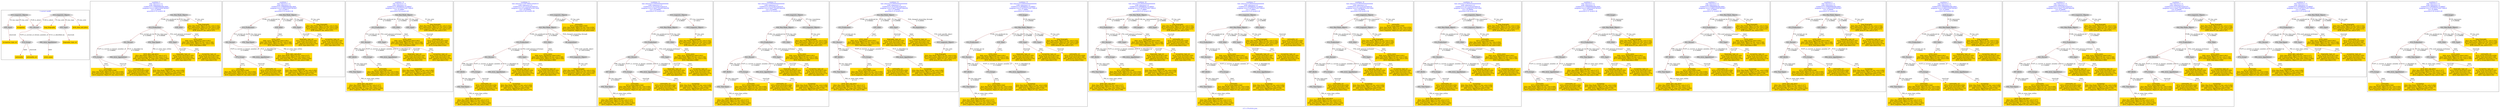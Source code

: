 digraph n0 {
fontcolor="blue"
remincross="true"
label="s11-s-19-artists.json"
subgraph cluster_0 {
label="1-correct model"
n2[style="filled",color="white",fillcolor="lightgray",label="E21_Person1"];
n3[style="filled",color="white",fillcolor="lightgray",label="E74_Group1"];
n4[style="filled",color="white",fillcolor="lightgray",label="E82_Actor_Appellation1"];
n5[style="filled",color="white",fillcolor="lightgray",label="E33_Linguistic_Object1"];
n6[style="filled",color="white",fillcolor="lightgray",label="E55_Type1"];
n7[shape="plaintext",style="filled",fillcolor="gold",label="birth_data_and_place"];
n8[shape="plaintext",style="filled",fillcolor="gold",label="long_biography"];
n9[style="filled",color="white",fillcolor="lightgray",label="E33_Linguistic_Object2"];
n10[style="filled",color="white",fillcolor="lightgray",label="E55_Type2"];
n11[shape="plaintext",style="filled",fillcolor="gold",label="occupation"];
n12[shape="plaintext",style="filled",fillcolor="gold",label="biography_type_uri"];
n13[shape="plaintext",style="filled",fillcolor="gold",label="occupation_type_uri"];
n14[shape="plaintext",style="filled",fillcolor="gold",label="nationality_uri"];
n15[shape="plaintext",style="filled",fillcolor="gold",label="nationality"];
n16[shape="plaintext",style="filled",fillcolor="gold",label="artist_name"];
}
subgraph cluster_1 {
label="candidate 0\nlink coherence:1.0\nnode coherence:1.0\nconfidence:0.33996908929914804\nmapping score:0.4883230297663827\ncost:14.99908\n-precision:0.33-recall:0.36"
n18[style="filled",color="white",fillcolor="lightgray",label="E12_Production1"];
n19[style="filled",color="white",fillcolor="lightgray",label="E21_Person1"];
n20[style="filled",color="white",fillcolor="lightgray",label="E52_Time-Span2"];
n21[style="filled",color="white",fillcolor="lightgray",label="E55_Type1"];
n22[style="filled",color="white",fillcolor="lightgray",label="E74_Group1"];
n23[style="filled",color="white",fillcolor="lightgray",label="E82_Actor_Appellation1"];
n24[style="filled",color="white",fillcolor="lightgray",label="E22_Man-Made_Object1"];
n25[style="filled",color="white",fillcolor="lightgray",label="E35_Title1"];
n26[shape="plaintext",style="filled",fillcolor="gold",label="nationality\n[E74_Group,label,0.848]\n[E22_Man-Made_Object,P3_has_note,0.054]\n[E73_Information_Object,P3_has_note,0.053]\n[E33_Linguistic_Object,P3_has_note,0.045]"];
n27[shape="plaintext",style="filled",fillcolor="gold",label="artist_name\n[E82_Actor_Appellation,label,0.601]\n[E22_Man-Made_Object,P3_has_note,0.166]\n[E73_Information_Object,P3_has_note,0.164]\n[E35_Title,label,0.069]"];
n28[shape="plaintext",style="filled",fillcolor="gold",label="occupation\n[E22_Man-Made_Object,P3_has_note,0.294]\n[E73_Information_Object,P3_has_note,0.29]\n[E82_Actor_Appellation,label,0.239]\n[E33_Linguistic_Object,P3_has_note,0.177]"];
n29[shape="plaintext",style="filled",fillcolor="gold",label="birth_data_and_place\n[E22_Man-Made_Object,P3_has_note,0.317]\n[E73_Information_Object,P3_has_note,0.312]\n[E52_Time-Span,P82_at_some_time_within,0.202]\n[E33_Linguistic_Object,P3_has_note,0.168]"];
n30[shape="plaintext",style="filled",fillcolor="gold",label="biography_type_uri\n[E74_Group,classLink,0.355]\n[E55_Type,classLink,0.32]\n[E57_Material,classLink,0.275]\n[E55_Type,label,0.05]"];
n31[shape="plaintext",style="filled",fillcolor="gold",label="long_biography\n[E22_Man-Made_Object,P3_has_note,0.332]\n[E73_Information_Object,P3_has_note,0.328]\n[E33_Linguistic_Object,P3_has_note,0.233]\n[E39_Actor,P3_has_note,0.107]"];
n32[shape="plaintext",style="filled",fillcolor="gold",label="occupation_type_uri\n[E74_Group,classLink,0.355]\n[E55_Type,classLink,0.32]\n[E57_Material,classLink,0.275]\n[E55_Type,label,0.05]"];
n33[shape="plaintext",style="filled",fillcolor="gold",label="nationality_uri\n[E74_Group,classLink,0.659]\n[E55_Type,classLink,0.188]\n[E57_Material,classLink,0.112]\n[E74_Group,label,0.042]"];
}
subgraph cluster_2 {
label="candidate 1\nlink coherence:1.0\nnode coherence:1.0\nconfidence:0.33996908929914804\nmapping score:0.4883230297663827\ncost:14.99913\n-precision:0.33-recall:0.36"
n35[style="filled",color="white",fillcolor="lightgray",label="E12_Production1"];
n36[style="filled",color="white",fillcolor="lightgray",label="E21_Person1"];
n37[style="filled",color="white",fillcolor="lightgray",label="E52_Time-Span2"];
n38[style="filled",color="white",fillcolor="lightgray",label="E74_Group1"];
n39[style="filled",color="white",fillcolor="lightgray",label="E82_Actor_Appellation1"];
n40[style="filled",color="white",fillcolor="lightgray",label="E22_Man-Made_Object1"];
n41[style="filled",color="white",fillcolor="lightgray",label="E35_Title1"];
n42[style="filled",color="white",fillcolor="lightgray",label="E55_Type2"];
n43[shape="plaintext",style="filled",fillcolor="gold",label="nationality\n[E74_Group,label,0.848]\n[E22_Man-Made_Object,P3_has_note,0.054]\n[E73_Information_Object,P3_has_note,0.053]\n[E33_Linguistic_Object,P3_has_note,0.045]"];
n44[shape="plaintext",style="filled",fillcolor="gold",label="artist_name\n[E82_Actor_Appellation,label,0.601]\n[E22_Man-Made_Object,P3_has_note,0.166]\n[E73_Information_Object,P3_has_note,0.164]\n[E35_Title,label,0.069]"];
n45[shape="plaintext",style="filled",fillcolor="gold",label="occupation\n[E22_Man-Made_Object,P3_has_note,0.294]\n[E73_Information_Object,P3_has_note,0.29]\n[E82_Actor_Appellation,label,0.239]\n[E33_Linguistic_Object,P3_has_note,0.177]"];
n46[shape="plaintext",style="filled",fillcolor="gold",label="biography_type_uri\n[E74_Group,classLink,0.355]\n[E55_Type,classLink,0.32]\n[E57_Material,classLink,0.275]\n[E55_Type,label,0.05]"];
n47[shape="plaintext",style="filled",fillcolor="gold",label="birth_data_and_place\n[E22_Man-Made_Object,P3_has_note,0.317]\n[E73_Information_Object,P3_has_note,0.312]\n[E52_Time-Span,P82_at_some_time_within,0.202]\n[E33_Linguistic_Object,P3_has_note,0.168]"];
n48[shape="plaintext",style="filled",fillcolor="gold",label="occupation_type_uri\n[E74_Group,classLink,0.355]\n[E55_Type,classLink,0.32]\n[E57_Material,classLink,0.275]\n[E55_Type,label,0.05]"];
n49[shape="plaintext",style="filled",fillcolor="gold",label="long_biography\n[E22_Man-Made_Object,P3_has_note,0.332]\n[E73_Information_Object,P3_has_note,0.328]\n[E33_Linguistic_Object,P3_has_note,0.233]\n[E39_Actor,P3_has_note,0.107]"];
n50[shape="plaintext",style="filled",fillcolor="gold",label="nationality_uri\n[E74_Group,classLink,0.659]\n[E55_Type,classLink,0.188]\n[E57_Material,classLink,0.112]\n[E74_Group,label,0.042]"];
}
subgraph cluster_3 {
label="candidate 10\nlink coherence:1.0\nnode coherence:1.0\nconfidence:0.28099826175188847\nmapping score:0.44783275391729616\ncost:16.99897\n-precision:0.24-recall:0.29"
n52[style="filled",color="white",fillcolor="lightgray",label="E12_Production1"];
n53[style="filled",color="white",fillcolor="lightgray",label="E21_Person1"];
n54[style="filled",color="white",fillcolor="lightgray",label="E55_Type1"];
n55[style="filled",color="white",fillcolor="lightgray",label="E67_Birth1"];
n56[style="filled",color="white",fillcolor="lightgray",label="E74_Group1"];
n57[style="filled",color="white",fillcolor="lightgray",label="E82_Actor_Appellation1"];
n58[style="filled",color="white",fillcolor="lightgray",label="E22_Man-Made_Object1"];
n59[style="filled",color="white",fillcolor="lightgray",label="E35_Title1"];
n60[style="filled",color="white",fillcolor="lightgray",label="E55_Type2"];
n61[style="filled",color="white",fillcolor="lightgray",label="E52_Time-Span1"];
n62[shape="plaintext",style="filled",fillcolor="gold",label="birth_data_and_place\n[E22_Man-Made_Object,P3_has_note,0.317]\n[E73_Information_Object,P3_has_note,0.312]\n[E52_Time-Span,P82_at_some_time_within,0.202]\n[E33_Linguistic_Object,P3_has_note,0.168]"];
n63[shape="plaintext",style="filled",fillcolor="gold",label="nationality\n[E74_Group,label,0.848]\n[E22_Man-Made_Object,P3_has_note,0.054]\n[E73_Information_Object,P3_has_note,0.053]\n[E33_Linguistic_Object,P3_has_note,0.045]"];
n64[shape="plaintext",style="filled",fillcolor="gold",label="artist_name\n[E82_Actor_Appellation,label,0.601]\n[E22_Man-Made_Object,P3_has_note,0.166]\n[E73_Information_Object,P3_has_note,0.164]\n[E35_Title,label,0.069]"];
n65[shape="plaintext",style="filled",fillcolor="gold",label="occupation\n[E22_Man-Made_Object,P3_has_note,0.294]\n[E73_Information_Object,P3_has_note,0.29]\n[E82_Actor_Appellation,label,0.239]\n[E33_Linguistic_Object,P3_has_note,0.177]"];
n66[shape="plaintext",style="filled",fillcolor="gold",label="nationality_uri\n[E74_Group,classLink,0.659]\n[E55_Type,classLink,0.188]\n[E57_Material,classLink,0.112]\n[E74_Group,label,0.042]"];
n67[shape="plaintext",style="filled",fillcolor="gold",label="biography_type_uri\n[E74_Group,classLink,0.355]\n[E55_Type,classLink,0.32]\n[E57_Material,classLink,0.275]\n[E55_Type,label,0.05]"];
n68[shape="plaintext",style="filled",fillcolor="gold",label="long_biography\n[E22_Man-Made_Object,P3_has_note,0.332]\n[E73_Information_Object,P3_has_note,0.328]\n[E33_Linguistic_Object,P3_has_note,0.233]\n[E39_Actor,P3_has_note,0.107]"];
n69[shape="plaintext",style="filled",fillcolor="gold",label="occupation_type_uri\n[E74_Group,classLink,0.355]\n[E55_Type,classLink,0.32]\n[E57_Material,classLink,0.275]\n[E55_Type,label,0.05]"];
}
subgraph cluster_4 {
label="candidate 11\nlink coherence:0.9473684210526315\nnode coherence:1.0\nconfidence:0.22715191057640216\nmapping score:0.42988397019213404\ncost:118.008892\n-precision:0.26-recall:0.36"
n71[style="filled",color="white",fillcolor="lightgray",label="E12_Production1"];
n72[style="filled",color="white",fillcolor="lightgray",label="E21_Person1"];
n73[style="filled",color="white",fillcolor="lightgray",label="E55_Type1"];
n74[style="filled",color="white",fillcolor="lightgray",label="E67_Birth1"];
n75[style="filled",color="white",fillcolor="lightgray",label="E74_Group1"];
n76[style="filled",color="white",fillcolor="lightgray",label="E82_Actor_Appellation1"];
n77[style="filled",color="white",fillcolor="lightgray",label="E22_Man-Made_Object1"];
n78[style="filled",color="white",fillcolor="lightgray",label="E35_Title1"];
n79[style="filled",color="white",fillcolor="lightgray",label="E8_Acquisition1"];
n80[style="filled",color="white",fillcolor="lightgray",label="E33_Linguistic_Object2"];
n81[style="filled",color="white",fillcolor="lightgray",label="E52_Time-Span1"];
n82[style="filled",color="white",fillcolor="lightgray",label="E33_Linguistic_Object1"];
n83[shape="plaintext",style="filled",fillcolor="gold",label="long_biography\n[E22_Man-Made_Object,P3_has_note,0.332]\n[E73_Information_Object,P3_has_note,0.328]\n[E33_Linguistic_Object,P3_has_note,0.233]\n[E39_Actor,P3_has_note,0.107]"];
n84[shape="plaintext",style="filled",fillcolor="gold",label="birth_data_and_place\n[E22_Man-Made_Object,P3_has_note,0.317]\n[E73_Information_Object,P3_has_note,0.312]\n[E52_Time-Span,P82_at_some_time_within,0.202]\n[E33_Linguistic_Object,P3_has_note,0.168]"];
n85[shape="plaintext",style="filled",fillcolor="gold",label="artist_name\n[E82_Actor_Appellation,label,0.601]\n[E22_Man-Made_Object,P3_has_note,0.166]\n[E73_Information_Object,P3_has_note,0.164]\n[E35_Title,label,0.069]"];
n86[shape="plaintext",style="filled",fillcolor="gold",label="occupation\n[E22_Man-Made_Object,P3_has_note,0.294]\n[E73_Information_Object,P3_has_note,0.29]\n[E82_Actor_Appellation,label,0.239]\n[E33_Linguistic_Object,P3_has_note,0.177]"];
n87[shape="plaintext",style="filled",fillcolor="gold",label="nationality\n[E74_Group,label,0.848]\n[E22_Man-Made_Object,P3_has_note,0.054]\n[E73_Information_Object,P3_has_note,0.053]\n[E33_Linguistic_Object,P3_has_note,0.045]"];
n88[shape="plaintext",style="filled",fillcolor="gold",label="biography_type_uri\n[E74_Group,classLink,0.355]\n[E55_Type,classLink,0.32]\n[E57_Material,classLink,0.275]\n[E55_Type,label,0.05]"];
n89[shape="plaintext",style="filled",fillcolor="gold",label="occupation_type_uri\n[E74_Group,classLink,0.355]\n[E55_Type,classLink,0.32]\n[E57_Material,classLink,0.275]\n[E55_Type,label,0.05]"];
n90[shape="plaintext",style="filled",fillcolor="gold",label="nationality_uri\n[E74_Group,classLink,0.659]\n[E55_Type,classLink,0.188]\n[E57_Material,classLink,0.112]\n[E74_Group,label,0.042]"];
}
subgraph cluster_5 {
label="candidate 12\nlink coherence:0.9444444444444444\nnode coherence:1.0\nconfidence:0.3275236370367075\nmapping score:0.48417454567890256\ncost:116.99898\n-precision:0.33-recall:0.43"
n92[style="filled",color="white",fillcolor="lightgray",label="E12_Production1"];
n93[style="filled",color="white",fillcolor="lightgray",label="E21_Person1"];
n94[style="filled",color="white",fillcolor="lightgray",label="E55_Type1"];
n95[style="filled",color="white",fillcolor="lightgray",label="E67_Birth1"];
n96[style="filled",color="white",fillcolor="lightgray",label="E74_Group1"];
n97[style="filled",color="white",fillcolor="lightgray",label="E82_Actor_Appellation1"];
n98[style="filled",color="white",fillcolor="lightgray",label="E22_Man-Made_Object1"];
n99[style="filled",color="white",fillcolor="lightgray",label="E35_Title1"];
n100[style="filled",color="white",fillcolor="lightgray",label="E33_Linguistic_Object2"];
n101[style="filled",color="white",fillcolor="lightgray",label="E52_Time-Span1"];
n102[style="filled",color="white",fillcolor="lightgray",label="E33_Linguistic_Object1"];
n103[shape="plaintext",style="filled",fillcolor="gold",label="long_biography\n[E22_Man-Made_Object,P3_has_note,0.332]\n[E73_Information_Object,P3_has_note,0.328]\n[E33_Linguistic_Object,P3_has_note,0.233]\n[E39_Actor,P3_has_note,0.107]"];
n104[shape="plaintext",style="filled",fillcolor="gold",label="birth_data_and_place\n[E22_Man-Made_Object,P3_has_note,0.317]\n[E73_Information_Object,P3_has_note,0.312]\n[E52_Time-Span,P82_at_some_time_within,0.202]\n[E33_Linguistic_Object,P3_has_note,0.168]"];
n105[shape="plaintext",style="filled",fillcolor="gold",label="nationality\n[E74_Group,label,0.848]\n[E22_Man-Made_Object,P3_has_note,0.054]\n[E73_Information_Object,P3_has_note,0.053]\n[E33_Linguistic_Object,P3_has_note,0.045]"];
n106[shape="plaintext",style="filled",fillcolor="gold",label="artist_name\n[E82_Actor_Appellation,label,0.601]\n[E22_Man-Made_Object,P3_has_note,0.166]\n[E73_Information_Object,P3_has_note,0.164]\n[E35_Title,label,0.069]"];
n107[shape="plaintext",style="filled",fillcolor="gold",label="occupation\n[E22_Man-Made_Object,P3_has_note,0.294]\n[E73_Information_Object,P3_has_note,0.29]\n[E82_Actor_Appellation,label,0.239]\n[E33_Linguistic_Object,P3_has_note,0.177]"];
n108[shape="plaintext",style="filled",fillcolor="gold",label="biography_type_uri\n[E74_Group,classLink,0.355]\n[E55_Type,classLink,0.32]\n[E57_Material,classLink,0.275]\n[E55_Type,label,0.05]"];
n109[shape="plaintext",style="filled",fillcolor="gold",label="occupation_type_uri\n[E74_Group,classLink,0.355]\n[E55_Type,classLink,0.32]\n[E57_Material,classLink,0.275]\n[E55_Type,label,0.05]"];
n110[shape="plaintext",style="filled",fillcolor="gold",label="nationality_uri\n[E74_Group,classLink,0.659]\n[E55_Type,classLink,0.188]\n[E57_Material,classLink,0.112]\n[E74_Group,label,0.042]"];
}
subgraph cluster_6 {
label="candidate 13\nlink coherence:0.9444444444444444\nnode coherence:1.0\nconfidence:0.3275236370367075\nmapping score:0.48417454567890256\ncost:116.99899\n-precision:0.33-recall:0.43"
n112[style="filled",color="white",fillcolor="lightgray",label="E12_Production1"];
n113[style="filled",color="white",fillcolor="lightgray",label="E21_Person1"];
n114[style="filled",color="white",fillcolor="lightgray",label="E55_Type1"];
n115[style="filled",color="white",fillcolor="lightgray",label="E67_Birth1"];
n116[style="filled",color="white",fillcolor="lightgray",label="E74_Group1"];
n117[style="filled",color="white",fillcolor="lightgray",label="E82_Actor_Appellation1"];
n118[style="filled",color="white",fillcolor="lightgray",label="E22_Man-Made_Object1"];
n119[style="filled",color="white",fillcolor="lightgray",label="E35_Title1"];
n120[style="filled",color="white",fillcolor="lightgray",label="E33_Linguistic_Object1"];
n121[style="filled",color="white",fillcolor="lightgray",label="E52_Time-Span1"];
n122[style="filled",color="white",fillcolor="lightgray",label="E33_Linguistic_Object2"];
n123[shape="plaintext",style="filled",fillcolor="gold",label="birth_data_and_place\n[E22_Man-Made_Object,P3_has_note,0.317]\n[E73_Information_Object,P3_has_note,0.312]\n[E52_Time-Span,P82_at_some_time_within,0.202]\n[E33_Linguistic_Object,P3_has_note,0.168]"];
n124[shape="plaintext",style="filled",fillcolor="gold",label="nationality\n[E74_Group,label,0.848]\n[E22_Man-Made_Object,P3_has_note,0.054]\n[E73_Information_Object,P3_has_note,0.053]\n[E33_Linguistic_Object,P3_has_note,0.045]"];
n125[shape="plaintext",style="filled",fillcolor="gold",label="artist_name\n[E82_Actor_Appellation,label,0.601]\n[E22_Man-Made_Object,P3_has_note,0.166]\n[E73_Information_Object,P3_has_note,0.164]\n[E35_Title,label,0.069]"];
n126[shape="plaintext",style="filled",fillcolor="gold",label="long_biography\n[E22_Man-Made_Object,P3_has_note,0.332]\n[E73_Information_Object,P3_has_note,0.328]\n[E33_Linguistic_Object,P3_has_note,0.233]\n[E39_Actor,P3_has_note,0.107]"];
n127[shape="plaintext",style="filled",fillcolor="gold",label="occupation\n[E22_Man-Made_Object,P3_has_note,0.294]\n[E73_Information_Object,P3_has_note,0.29]\n[E82_Actor_Appellation,label,0.239]\n[E33_Linguistic_Object,P3_has_note,0.177]"];
n128[shape="plaintext",style="filled",fillcolor="gold",label="biography_type_uri\n[E74_Group,classLink,0.355]\n[E55_Type,classLink,0.32]\n[E57_Material,classLink,0.275]\n[E55_Type,label,0.05]"];
n129[shape="plaintext",style="filled",fillcolor="gold",label="occupation_type_uri\n[E74_Group,classLink,0.355]\n[E55_Type,classLink,0.32]\n[E57_Material,classLink,0.275]\n[E55_Type,label,0.05]"];
n130[shape="plaintext",style="filled",fillcolor="gold",label="nationality_uri\n[E74_Group,classLink,0.659]\n[E55_Type,classLink,0.188]\n[E57_Material,classLink,0.112]\n[E74_Group,label,0.042]"];
}
subgraph cluster_7 {
label="candidate 14\nlink coherence:0.9444444444444444\nnode coherence:1.0\nconfidence:0.3275236370367075\nmapping score:0.48417454567890256\ncost:117.008992\n-precision:0.33-recall:0.43"
n132[style="filled",color="white",fillcolor="lightgray",label="E12_Production1"];
n133[style="filled",color="white",fillcolor="lightgray",label="E21_Person1"];
n134[style="filled",color="white",fillcolor="lightgray",label="E67_Birth1"];
n135[style="filled",color="white",fillcolor="lightgray",label="E74_Group1"];
n136[style="filled",color="white",fillcolor="lightgray",label="E82_Actor_Appellation1"];
n137[style="filled",color="white",fillcolor="lightgray",label="E22_Man-Made_Object1"];
n138[style="filled",color="white",fillcolor="lightgray",label="E35_Title1"];
n139[style="filled",color="white",fillcolor="lightgray",label="E55_Type1"];
n140[style="filled",color="white",fillcolor="lightgray",label="E8_Acquisition1"];
n141[style="filled",color="white",fillcolor="lightgray",label="E52_Time-Span1"];
n142[style="filled",color="white",fillcolor="lightgray",label="E33_Linguistic_Object1"];
n143[shape="plaintext",style="filled",fillcolor="gold",label="long_biography\n[E22_Man-Made_Object,P3_has_note,0.332]\n[E73_Information_Object,P3_has_note,0.328]\n[E33_Linguistic_Object,P3_has_note,0.233]\n[E39_Actor,P3_has_note,0.107]"];
n144[shape="plaintext",style="filled",fillcolor="gold",label="birth_data_and_place\n[E22_Man-Made_Object,P3_has_note,0.317]\n[E73_Information_Object,P3_has_note,0.312]\n[E52_Time-Span,P82_at_some_time_within,0.202]\n[E33_Linguistic_Object,P3_has_note,0.168]"];
n145[shape="plaintext",style="filled",fillcolor="gold",label="nationality\n[E74_Group,label,0.848]\n[E22_Man-Made_Object,P3_has_note,0.054]\n[E73_Information_Object,P3_has_note,0.053]\n[E33_Linguistic_Object,P3_has_note,0.045]"];
n146[shape="plaintext",style="filled",fillcolor="gold",label="artist_name\n[E82_Actor_Appellation,label,0.601]\n[E22_Man-Made_Object,P3_has_note,0.166]\n[E73_Information_Object,P3_has_note,0.164]\n[E35_Title,label,0.069]"];
n147[shape="plaintext",style="filled",fillcolor="gold",label="occupation\n[E22_Man-Made_Object,P3_has_note,0.294]\n[E73_Information_Object,P3_has_note,0.29]\n[E82_Actor_Appellation,label,0.239]\n[E33_Linguistic_Object,P3_has_note,0.177]"];
n148[shape="plaintext",style="filled",fillcolor="gold",label="biography_type_uri\n[E74_Group,classLink,0.355]\n[E55_Type,classLink,0.32]\n[E57_Material,classLink,0.275]\n[E55_Type,label,0.05]"];
n149[shape="plaintext",style="filled",fillcolor="gold",label="occupation_type_uri\n[E74_Group,classLink,0.355]\n[E55_Type,classLink,0.32]\n[E57_Material,classLink,0.275]\n[E55_Type,label,0.05]"];
n150[shape="plaintext",style="filled",fillcolor="gold",label="nationality_uri\n[E74_Group,classLink,0.659]\n[E55_Type,classLink,0.188]\n[E57_Material,classLink,0.112]\n[E74_Group,label,0.042]"];
}
subgraph cluster_8 {
label="candidate 15\nlink coherence:0.9444444444444444\nnode coherence:1.0\nconfidence:0.28099826175188847\nmapping score:0.44783275391729616\ncost:17.99892\n-precision:0.22-recall:0.29"
n152[style="filled",color="white",fillcolor="lightgray",label="E12_Production1"];
n153[style="filled",color="white",fillcolor="lightgray",label="E21_Person1"];
n154[style="filled",color="white",fillcolor="lightgray",label="E67_Birth1"];
n155[style="filled",color="white",fillcolor="lightgray",label="E74_Group1"];
n156[style="filled",color="white",fillcolor="lightgray",label="E82_Actor_Appellation1"];
n157[style="filled",color="white",fillcolor="lightgray",label="E22_Man-Made_Object1"];
n158[style="filled",color="white",fillcolor="lightgray",label="E35_Title1"];
n159[style="filled",color="white",fillcolor="lightgray",label="E55_Type1"];
n160[style="filled",color="white",fillcolor="lightgray",label="E55_Type2"];
n161[style="filled",color="white",fillcolor="lightgray",label="E38_Image1"];
n162[style="filled",color="white",fillcolor="lightgray",label="E52_Time-Span1"];
n163[shape="plaintext",style="filled",fillcolor="gold",label="birth_data_and_place\n[E22_Man-Made_Object,P3_has_note,0.317]\n[E73_Information_Object,P3_has_note,0.312]\n[E52_Time-Span,P82_at_some_time_within,0.202]\n[E33_Linguistic_Object,P3_has_note,0.168]"];
n164[shape="plaintext",style="filled",fillcolor="gold",label="nationality\n[E74_Group,label,0.848]\n[E22_Man-Made_Object,P3_has_note,0.054]\n[E73_Information_Object,P3_has_note,0.053]\n[E33_Linguistic_Object,P3_has_note,0.045]"];
n165[shape="plaintext",style="filled",fillcolor="gold",label="artist_name\n[E82_Actor_Appellation,label,0.601]\n[E22_Man-Made_Object,P3_has_note,0.166]\n[E73_Information_Object,P3_has_note,0.164]\n[E35_Title,label,0.069]"];
n166[shape="plaintext",style="filled",fillcolor="gold",label="occupation\n[E22_Man-Made_Object,P3_has_note,0.294]\n[E73_Information_Object,P3_has_note,0.29]\n[E82_Actor_Appellation,label,0.239]\n[E33_Linguistic_Object,P3_has_note,0.177]"];
n167[shape="plaintext",style="filled",fillcolor="gold",label="nationality_uri\n[E74_Group,classLink,0.659]\n[E55_Type,classLink,0.188]\n[E57_Material,classLink,0.112]\n[E74_Group,label,0.042]"];
n168[shape="plaintext",style="filled",fillcolor="gold",label="biography_type_uri\n[E74_Group,classLink,0.355]\n[E55_Type,classLink,0.32]\n[E57_Material,classLink,0.275]\n[E55_Type,label,0.05]"];
n169[shape="plaintext",style="filled",fillcolor="gold",label="long_biography\n[E22_Man-Made_Object,P3_has_note,0.332]\n[E73_Information_Object,P3_has_note,0.328]\n[E33_Linguistic_Object,P3_has_note,0.233]\n[E39_Actor,P3_has_note,0.107]"];
n170[shape="plaintext",style="filled",fillcolor="gold",label="occupation_type_uri\n[E74_Group,classLink,0.355]\n[E55_Type,classLink,0.32]\n[E57_Material,classLink,0.275]\n[E55_Type,label,0.05]"];
}
subgraph cluster_9 {
label="candidate 16\nlink coherence:0.9444444444444444\nnode coherence:1.0\nconfidence:0.28099826175188847\nmapping score:0.44783275391729616\ncost:17.99897\n-precision:0.22-recall:0.29"
n172[style="filled",color="white",fillcolor="lightgray",label="E12_Production1"];
n173[style="filled",color="white",fillcolor="lightgray",label="E21_Person1"];
n174[style="filled",color="white",fillcolor="lightgray",label="E55_Type1"];
n175[style="filled",color="white",fillcolor="lightgray",label="E67_Birth1"];
n176[style="filled",color="white",fillcolor="lightgray",label="E74_Group1"];
n177[style="filled",color="white",fillcolor="lightgray",label="E82_Actor_Appellation1"];
n178[style="filled",color="white",fillcolor="lightgray",label="E22_Man-Made_Object1"];
n179[style="filled",color="white",fillcolor="lightgray",label="E35_Title1"];
n180[style="filled",color="white",fillcolor="lightgray",label="E38_Image1"];
n181[style="filled",color="white",fillcolor="lightgray",label="E55_Type2"];
n182[style="filled",color="white",fillcolor="lightgray",label="E52_Time-Span1"];
n183[shape="plaintext",style="filled",fillcolor="gold",label="birth_data_and_place\n[E22_Man-Made_Object,P3_has_note,0.317]\n[E73_Information_Object,P3_has_note,0.312]\n[E52_Time-Span,P82_at_some_time_within,0.202]\n[E33_Linguistic_Object,P3_has_note,0.168]"];
n184[shape="plaintext",style="filled",fillcolor="gold",label="nationality\n[E74_Group,label,0.848]\n[E22_Man-Made_Object,P3_has_note,0.054]\n[E73_Information_Object,P3_has_note,0.053]\n[E33_Linguistic_Object,P3_has_note,0.045]"];
n185[shape="plaintext",style="filled",fillcolor="gold",label="artist_name\n[E82_Actor_Appellation,label,0.601]\n[E22_Man-Made_Object,P3_has_note,0.166]\n[E73_Information_Object,P3_has_note,0.164]\n[E35_Title,label,0.069]"];
n186[shape="plaintext",style="filled",fillcolor="gold",label="occupation\n[E22_Man-Made_Object,P3_has_note,0.294]\n[E73_Information_Object,P3_has_note,0.29]\n[E82_Actor_Appellation,label,0.239]\n[E33_Linguistic_Object,P3_has_note,0.177]"];
n187[shape="plaintext",style="filled",fillcolor="gold",label="nationality_uri\n[E74_Group,classLink,0.659]\n[E55_Type,classLink,0.188]\n[E57_Material,classLink,0.112]\n[E74_Group,label,0.042]"];
n188[shape="plaintext",style="filled",fillcolor="gold",label="biography_type_uri\n[E74_Group,classLink,0.355]\n[E55_Type,classLink,0.32]\n[E57_Material,classLink,0.275]\n[E55_Type,label,0.05]"];
n189[shape="plaintext",style="filled",fillcolor="gold",label="long_biography\n[E22_Man-Made_Object,P3_has_note,0.332]\n[E73_Information_Object,P3_has_note,0.328]\n[E33_Linguistic_Object,P3_has_note,0.233]\n[E39_Actor,P3_has_note,0.107]"];
n190[shape="plaintext",style="filled",fillcolor="gold",label="occupation_type_uri\n[E74_Group,classLink,0.355]\n[E55_Type,classLink,0.32]\n[E57_Material,classLink,0.275]\n[E55_Type,label,0.05]"];
}
subgraph cluster_10 {
label="candidate 17\nlink coherence:0.9444444444444444\nnode coherence:1.0\nconfidence:0.28099826175188847\nmapping score:0.44783275391729616\ncost:17.99903\n-precision:0.22-recall:0.29"
n192[style="filled",color="white",fillcolor="lightgray",label="E12_Production1"];
n193[style="filled",color="white",fillcolor="lightgray",label="E21_Person1"];
n194[style="filled",color="white",fillcolor="lightgray",label="E67_Birth1"];
n195[style="filled",color="white",fillcolor="lightgray",label="E74_Group1"];
n196[style="filled",color="white",fillcolor="lightgray",label="E82_Actor_Appellation1"];
n197[style="filled",color="white",fillcolor="lightgray",label="E22_Man-Made_Object1"];
n198[style="filled",color="white",fillcolor="lightgray",label="E35_Title1"];
n199[style="filled",color="white",fillcolor="lightgray",label="E55_Type1"];
n200[style="filled",color="white",fillcolor="lightgray",label="E33_Linguistic_Object2"];
n201[style="filled",color="white",fillcolor="lightgray",label="E55_Type2"];
n202[style="filled",color="white",fillcolor="lightgray",label="E52_Time-Span1"];
n203[shape="plaintext",style="filled",fillcolor="gold",label="birth_data_and_place\n[E22_Man-Made_Object,P3_has_note,0.317]\n[E73_Information_Object,P3_has_note,0.312]\n[E52_Time-Span,P82_at_some_time_within,0.202]\n[E33_Linguistic_Object,P3_has_note,0.168]"];
n204[shape="plaintext",style="filled",fillcolor="gold",label="nationality\n[E74_Group,label,0.848]\n[E22_Man-Made_Object,P3_has_note,0.054]\n[E73_Information_Object,P3_has_note,0.053]\n[E33_Linguistic_Object,P3_has_note,0.045]"];
n205[shape="plaintext",style="filled",fillcolor="gold",label="artist_name\n[E82_Actor_Appellation,label,0.601]\n[E22_Man-Made_Object,P3_has_note,0.166]\n[E73_Information_Object,P3_has_note,0.164]\n[E35_Title,label,0.069]"];
n206[shape="plaintext",style="filled",fillcolor="gold",label="occupation\n[E22_Man-Made_Object,P3_has_note,0.294]\n[E73_Information_Object,P3_has_note,0.29]\n[E82_Actor_Appellation,label,0.239]\n[E33_Linguistic_Object,P3_has_note,0.177]"];
n207[shape="plaintext",style="filled",fillcolor="gold",label="nationality_uri\n[E74_Group,classLink,0.659]\n[E55_Type,classLink,0.188]\n[E57_Material,classLink,0.112]\n[E74_Group,label,0.042]"];
n208[shape="plaintext",style="filled",fillcolor="gold",label="biography_type_uri\n[E74_Group,classLink,0.355]\n[E55_Type,classLink,0.32]\n[E57_Material,classLink,0.275]\n[E55_Type,label,0.05]"];
n209[shape="plaintext",style="filled",fillcolor="gold",label="long_biography\n[E22_Man-Made_Object,P3_has_note,0.332]\n[E73_Information_Object,P3_has_note,0.328]\n[E33_Linguistic_Object,P3_has_note,0.233]\n[E39_Actor,P3_has_note,0.107]"];
n210[shape="plaintext",style="filled",fillcolor="gold",label="occupation_type_uri\n[E74_Group,classLink,0.355]\n[E55_Type,classLink,0.32]\n[E57_Material,classLink,0.275]\n[E55_Type,label,0.05]"];
}
subgraph cluster_11 {
label="candidate 18\nlink coherence:0.9444444444444444\nnode coherence:1.0\nconfidence:0.22715191057640216\nmapping score:0.42988397019213404\ncost:116.99898\n-precision:0.28-recall:0.36"
n212[style="filled",color="white",fillcolor="lightgray",label="E12_Production1"];
n213[style="filled",color="white",fillcolor="lightgray",label="E21_Person1"];
n214[style="filled",color="white",fillcolor="lightgray",label="E55_Type1"];
n215[style="filled",color="white",fillcolor="lightgray",label="E67_Birth1"];
n216[style="filled",color="white",fillcolor="lightgray",label="E74_Group1"];
n217[style="filled",color="white",fillcolor="lightgray",label="E82_Actor_Appellation1"];
n218[style="filled",color="white",fillcolor="lightgray",label="E22_Man-Made_Object1"];
n219[style="filled",color="white",fillcolor="lightgray",label="E35_Title1"];
n220[style="filled",color="white",fillcolor="lightgray",label="E33_Linguistic_Object2"];
n221[style="filled",color="white",fillcolor="lightgray",label="E52_Time-Span1"];
n222[style="filled",color="white",fillcolor="lightgray",label="E33_Linguistic_Object1"];
n223[shape="plaintext",style="filled",fillcolor="gold",label="long_biography\n[E22_Man-Made_Object,P3_has_note,0.332]\n[E73_Information_Object,P3_has_note,0.328]\n[E33_Linguistic_Object,P3_has_note,0.233]\n[E39_Actor,P3_has_note,0.107]"];
n224[shape="plaintext",style="filled",fillcolor="gold",label="birth_data_and_place\n[E22_Man-Made_Object,P3_has_note,0.317]\n[E73_Information_Object,P3_has_note,0.312]\n[E52_Time-Span,P82_at_some_time_within,0.202]\n[E33_Linguistic_Object,P3_has_note,0.168]"];
n225[shape="plaintext",style="filled",fillcolor="gold",label="artist_name\n[E82_Actor_Appellation,label,0.601]\n[E22_Man-Made_Object,P3_has_note,0.166]\n[E73_Information_Object,P3_has_note,0.164]\n[E35_Title,label,0.069]"];
n226[shape="plaintext",style="filled",fillcolor="gold",label="occupation\n[E22_Man-Made_Object,P3_has_note,0.294]\n[E73_Information_Object,P3_has_note,0.29]\n[E82_Actor_Appellation,label,0.239]\n[E33_Linguistic_Object,P3_has_note,0.177]"];
n227[shape="plaintext",style="filled",fillcolor="gold",label="nationality\n[E74_Group,label,0.848]\n[E22_Man-Made_Object,P3_has_note,0.054]\n[E73_Information_Object,P3_has_note,0.053]\n[E33_Linguistic_Object,P3_has_note,0.045]"];
n228[shape="plaintext",style="filled",fillcolor="gold",label="biography_type_uri\n[E74_Group,classLink,0.355]\n[E55_Type,classLink,0.32]\n[E57_Material,classLink,0.275]\n[E55_Type,label,0.05]"];
n229[shape="plaintext",style="filled",fillcolor="gold",label="occupation_type_uri\n[E74_Group,classLink,0.355]\n[E55_Type,classLink,0.32]\n[E57_Material,classLink,0.275]\n[E55_Type,label,0.05]"];
n230[shape="plaintext",style="filled",fillcolor="gold",label="nationality_uri\n[E74_Group,classLink,0.659]\n[E55_Type,classLink,0.188]\n[E57_Material,classLink,0.112]\n[E74_Group,label,0.042]"];
}
subgraph cluster_12 {
label="candidate 19\nlink coherence:0.9444444444444444\nnode coherence:1.0\nconfidence:0.22715191057640216\nmapping score:0.42988397019213404\ncost:116.99899\n-precision:0.28-recall:0.36"
n232[style="filled",color="white",fillcolor="lightgray",label="E12_Production1"];
n233[style="filled",color="white",fillcolor="lightgray",label="E21_Person1"];
n234[style="filled",color="white",fillcolor="lightgray",label="E55_Type1"];
n235[style="filled",color="white",fillcolor="lightgray",label="E67_Birth1"];
n236[style="filled",color="white",fillcolor="lightgray",label="E74_Group1"];
n237[style="filled",color="white",fillcolor="lightgray",label="E82_Actor_Appellation1"];
n238[style="filled",color="white",fillcolor="lightgray",label="E22_Man-Made_Object1"];
n239[style="filled",color="white",fillcolor="lightgray",label="E35_Title1"];
n240[style="filled",color="white",fillcolor="lightgray",label="E33_Linguistic_Object1"];
n241[style="filled",color="white",fillcolor="lightgray",label="E52_Time-Span1"];
n242[style="filled",color="white",fillcolor="lightgray",label="E33_Linguistic_Object2"];
n243[shape="plaintext",style="filled",fillcolor="gold",label="long_biography\n[E22_Man-Made_Object,P3_has_note,0.332]\n[E73_Information_Object,P3_has_note,0.328]\n[E33_Linguistic_Object,P3_has_note,0.233]\n[E39_Actor,P3_has_note,0.107]"];
n244[shape="plaintext",style="filled",fillcolor="gold",label="birth_data_and_place\n[E22_Man-Made_Object,P3_has_note,0.317]\n[E73_Information_Object,P3_has_note,0.312]\n[E52_Time-Span,P82_at_some_time_within,0.202]\n[E33_Linguistic_Object,P3_has_note,0.168]"];
n245[shape="plaintext",style="filled",fillcolor="gold",label="artist_name\n[E82_Actor_Appellation,label,0.601]\n[E22_Man-Made_Object,P3_has_note,0.166]\n[E73_Information_Object,P3_has_note,0.164]\n[E35_Title,label,0.069]"];
n246[shape="plaintext",style="filled",fillcolor="gold",label="occupation\n[E22_Man-Made_Object,P3_has_note,0.294]\n[E73_Information_Object,P3_has_note,0.29]\n[E82_Actor_Appellation,label,0.239]\n[E33_Linguistic_Object,P3_has_note,0.177]"];
n247[shape="plaintext",style="filled",fillcolor="gold",label="nationality\n[E74_Group,label,0.848]\n[E22_Man-Made_Object,P3_has_note,0.054]\n[E73_Information_Object,P3_has_note,0.053]\n[E33_Linguistic_Object,P3_has_note,0.045]"];
n248[shape="plaintext",style="filled",fillcolor="gold",label="biography_type_uri\n[E74_Group,classLink,0.355]\n[E55_Type,classLink,0.32]\n[E57_Material,classLink,0.275]\n[E55_Type,label,0.05]"];
n249[shape="plaintext",style="filled",fillcolor="gold",label="occupation_type_uri\n[E74_Group,classLink,0.355]\n[E55_Type,classLink,0.32]\n[E57_Material,classLink,0.275]\n[E55_Type,label,0.05]"];
n250[shape="plaintext",style="filled",fillcolor="gold",label="nationality_uri\n[E74_Group,classLink,0.659]\n[E55_Type,classLink,0.188]\n[E57_Material,classLink,0.112]\n[E74_Group,label,0.042]"];
}
subgraph cluster_13 {
label="candidate 2\nlink coherence:1.0\nnode coherence:1.0\nconfidence:0.33996908929914804\nmapping score:0.4883230297663827\ncost:15.99896\n-precision:0.31-recall:0.36"
n252[style="filled",color="white",fillcolor="lightgray",label="E12_Production1"];
n253[style="filled",color="white",fillcolor="lightgray",label="E21_Person1"];
n254[style="filled",color="white",fillcolor="lightgray",label="E52_Time-Span2"];
n255[style="filled",color="white",fillcolor="lightgray",label="E55_Type1"];
n256[style="filled",color="white",fillcolor="lightgray",label="E74_Group1"];
n257[style="filled",color="white",fillcolor="lightgray",label="E82_Actor_Appellation1"];
n258[style="filled",color="white",fillcolor="lightgray",label="E22_Man-Made_Object1"];
n259[style="filled",color="white",fillcolor="lightgray",label="E35_Title1"];
n260[style="filled",color="white",fillcolor="lightgray",label="E38_Image1"];
n261[shape="plaintext",style="filled",fillcolor="gold",label="nationality\n[E74_Group,label,0.848]\n[E22_Man-Made_Object,P3_has_note,0.054]\n[E73_Information_Object,P3_has_note,0.053]\n[E33_Linguistic_Object,P3_has_note,0.045]"];
n262[shape="plaintext",style="filled",fillcolor="gold",label="artist_name\n[E82_Actor_Appellation,label,0.601]\n[E22_Man-Made_Object,P3_has_note,0.166]\n[E73_Information_Object,P3_has_note,0.164]\n[E35_Title,label,0.069]"];
n263[shape="plaintext",style="filled",fillcolor="gold",label="occupation\n[E22_Man-Made_Object,P3_has_note,0.294]\n[E73_Information_Object,P3_has_note,0.29]\n[E82_Actor_Appellation,label,0.239]\n[E33_Linguistic_Object,P3_has_note,0.177]"];
n264[shape="plaintext",style="filled",fillcolor="gold",label="birth_data_and_place\n[E22_Man-Made_Object,P3_has_note,0.317]\n[E73_Information_Object,P3_has_note,0.312]\n[E52_Time-Span,P82_at_some_time_within,0.202]\n[E33_Linguistic_Object,P3_has_note,0.168]"];
n265[shape="plaintext",style="filled",fillcolor="gold",label="biography_type_uri\n[E74_Group,classLink,0.355]\n[E55_Type,classLink,0.32]\n[E57_Material,classLink,0.275]\n[E55_Type,label,0.05]"];
n266[shape="plaintext",style="filled",fillcolor="gold",label="long_biography\n[E22_Man-Made_Object,P3_has_note,0.332]\n[E73_Information_Object,P3_has_note,0.328]\n[E33_Linguistic_Object,P3_has_note,0.233]\n[E39_Actor,P3_has_note,0.107]"];
n267[shape="plaintext",style="filled",fillcolor="gold",label="occupation_type_uri\n[E74_Group,classLink,0.355]\n[E55_Type,classLink,0.32]\n[E57_Material,classLink,0.275]\n[E55_Type,label,0.05]"];
n268[shape="plaintext",style="filled",fillcolor="gold",label="nationality_uri\n[E74_Group,classLink,0.659]\n[E55_Type,classLink,0.188]\n[E57_Material,classLink,0.112]\n[E74_Group,label,0.042]"];
}
subgraph cluster_14 {
label="candidate 3\nlink coherence:1.0\nnode coherence:1.0\nconfidence:0.33996908929914804\nmapping score:0.4883230297663827\ncost:15.99901\n-precision:0.31-recall:0.36"
n270[style="filled",color="white",fillcolor="lightgray",label="E12_Production1"];
n271[style="filled",color="white",fillcolor="lightgray",label="E21_Person1"];
n272[style="filled",color="white",fillcolor="lightgray",label="E55_Type1"];
n273[style="filled",color="white",fillcolor="lightgray",label="E67_Birth1"];
n274[style="filled",color="white",fillcolor="lightgray",label="E74_Group1"];
n275[style="filled",color="white",fillcolor="lightgray",label="E82_Actor_Appellation1"];
n276[style="filled",color="white",fillcolor="lightgray",label="E22_Man-Made_Object1"];
n277[style="filled",color="white",fillcolor="lightgray",label="E35_Title1"];
n278[style="filled",color="white",fillcolor="lightgray",label="E52_Time-Span1"];
n279[shape="plaintext",style="filled",fillcolor="gold",label="birth_data_and_place\n[E22_Man-Made_Object,P3_has_note,0.317]\n[E73_Information_Object,P3_has_note,0.312]\n[E52_Time-Span,P82_at_some_time_within,0.202]\n[E33_Linguistic_Object,P3_has_note,0.168]"];
n280[shape="plaintext",style="filled",fillcolor="gold",label="nationality\n[E74_Group,label,0.848]\n[E22_Man-Made_Object,P3_has_note,0.054]\n[E73_Information_Object,P3_has_note,0.053]\n[E33_Linguistic_Object,P3_has_note,0.045]"];
n281[shape="plaintext",style="filled",fillcolor="gold",label="artist_name\n[E82_Actor_Appellation,label,0.601]\n[E22_Man-Made_Object,P3_has_note,0.166]\n[E73_Information_Object,P3_has_note,0.164]\n[E35_Title,label,0.069]"];
n282[shape="plaintext",style="filled",fillcolor="gold",label="occupation\n[E22_Man-Made_Object,P3_has_note,0.294]\n[E73_Information_Object,P3_has_note,0.29]\n[E82_Actor_Appellation,label,0.239]\n[E33_Linguistic_Object,P3_has_note,0.177]"];
n283[shape="plaintext",style="filled",fillcolor="gold",label="biography_type_uri\n[E74_Group,classLink,0.355]\n[E55_Type,classLink,0.32]\n[E57_Material,classLink,0.275]\n[E55_Type,label,0.05]"];
n284[shape="plaintext",style="filled",fillcolor="gold",label="long_biography\n[E22_Man-Made_Object,P3_has_note,0.332]\n[E73_Information_Object,P3_has_note,0.328]\n[E33_Linguistic_Object,P3_has_note,0.233]\n[E39_Actor,P3_has_note,0.107]"];
n285[shape="plaintext",style="filled",fillcolor="gold",label="occupation_type_uri\n[E74_Group,classLink,0.355]\n[E55_Type,classLink,0.32]\n[E57_Material,classLink,0.275]\n[E55_Type,label,0.05]"];
n286[shape="plaintext",style="filled",fillcolor="gold",label="nationality_uri\n[E74_Group,classLink,0.659]\n[E55_Type,classLink,0.188]\n[E57_Material,classLink,0.112]\n[E74_Group,label,0.042]"];
}
subgraph cluster_15 {
label="candidate 4\nlink coherence:1.0\nnode coherence:1.0\nconfidence:0.33996908929914804\nmapping score:0.4883230297663827\ncost:15.99906\n-precision:0.31-recall:0.36"
n288[style="filled",color="white",fillcolor="lightgray",label="E12_Production1"];
n289[style="filled",color="white",fillcolor="lightgray",label="E21_Person1"];
n290[style="filled",color="white",fillcolor="lightgray",label="E67_Birth1"];
n291[style="filled",color="white",fillcolor="lightgray",label="E74_Group1"];
n292[style="filled",color="white",fillcolor="lightgray",label="E82_Actor_Appellation1"];
n293[style="filled",color="white",fillcolor="lightgray",label="E22_Man-Made_Object1"];
n294[style="filled",color="white",fillcolor="lightgray",label="E35_Title1"];
n295[style="filled",color="white",fillcolor="lightgray",label="E55_Type2"];
n296[style="filled",color="white",fillcolor="lightgray",label="E52_Time-Span1"];
n297[shape="plaintext",style="filled",fillcolor="gold",label="birth_data_and_place\n[E22_Man-Made_Object,P3_has_note,0.317]\n[E73_Information_Object,P3_has_note,0.312]\n[E52_Time-Span,P82_at_some_time_within,0.202]\n[E33_Linguistic_Object,P3_has_note,0.168]"];
n298[shape="plaintext",style="filled",fillcolor="gold",label="nationality\n[E74_Group,label,0.848]\n[E22_Man-Made_Object,P3_has_note,0.054]\n[E73_Information_Object,P3_has_note,0.053]\n[E33_Linguistic_Object,P3_has_note,0.045]"];
n299[shape="plaintext",style="filled",fillcolor="gold",label="artist_name\n[E82_Actor_Appellation,label,0.601]\n[E22_Man-Made_Object,P3_has_note,0.166]\n[E73_Information_Object,P3_has_note,0.164]\n[E35_Title,label,0.069]"];
n300[shape="plaintext",style="filled",fillcolor="gold",label="occupation\n[E22_Man-Made_Object,P3_has_note,0.294]\n[E73_Information_Object,P3_has_note,0.29]\n[E82_Actor_Appellation,label,0.239]\n[E33_Linguistic_Object,P3_has_note,0.177]"];
n301[shape="plaintext",style="filled",fillcolor="gold",label="biography_type_uri\n[E74_Group,classLink,0.355]\n[E55_Type,classLink,0.32]\n[E57_Material,classLink,0.275]\n[E55_Type,label,0.05]"];
n302[shape="plaintext",style="filled",fillcolor="gold",label="occupation_type_uri\n[E74_Group,classLink,0.355]\n[E55_Type,classLink,0.32]\n[E57_Material,classLink,0.275]\n[E55_Type,label,0.05]"];
n303[shape="plaintext",style="filled",fillcolor="gold",label="long_biography\n[E22_Man-Made_Object,P3_has_note,0.332]\n[E73_Information_Object,P3_has_note,0.328]\n[E33_Linguistic_Object,P3_has_note,0.233]\n[E39_Actor,P3_has_note,0.107]"];
n304[shape="plaintext",style="filled",fillcolor="gold",label="nationality_uri\n[E74_Group,classLink,0.659]\n[E55_Type,classLink,0.188]\n[E57_Material,classLink,0.112]\n[E74_Group,label,0.042]"];
}
subgraph cluster_16 {
label="candidate 5\nlink coherence:1.0\nnode coherence:1.0\nconfidence:0.33996908929914804\nmapping score:0.4883230297663827\ncost:16.99894\n-precision:0.29-recall:0.36"
n306[style="filled",color="white",fillcolor="lightgray",label="E12_Production1"];
n307[style="filled",color="white",fillcolor="lightgray",label="E21_Person1"];
n308[style="filled",color="white",fillcolor="lightgray",label="E67_Birth1"];
n309[style="filled",color="white",fillcolor="lightgray",label="E74_Group1"];
n310[style="filled",color="white",fillcolor="lightgray",label="E82_Actor_Appellation1"];
n311[style="filled",color="white",fillcolor="lightgray",label="E22_Man-Made_Object1"];
n312[style="filled",color="white",fillcolor="lightgray",label="E35_Title1"];
n313[style="filled",color="white",fillcolor="lightgray",label="E55_Type2"];
n314[style="filled",color="white",fillcolor="lightgray",label="E38_Image1"];
n315[style="filled",color="white",fillcolor="lightgray",label="E52_Time-Span1"];
n316[shape="plaintext",style="filled",fillcolor="gold",label="birth_data_and_place\n[E22_Man-Made_Object,P3_has_note,0.317]\n[E73_Information_Object,P3_has_note,0.312]\n[E52_Time-Span,P82_at_some_time_within,0.202]\n[E33_Linguistic_Object,P3_has_note,0.168]"];
n317[shape="plaintext",style="filled",fillcolor="gold",label="nationality\n[E74_Group,label,0.848]\n[E22_Man-Made_Object,P3_has_note,0.054]\n[E73_Information_Object,P3_has_note,0.053]\n[E33_Linguistic_Object,P3_has_note,0.045]"];
n318[shape="plaintext",style="filled",fillcolor="gold",label="artist_name\n[E82_Actor_Appellation,label,0.601]\n[E22_Man-Made_Object,P3_has_note,0.166]\n[E73_Information_Object,P3_has_note,0.164]\n[E35_Title,label,0.069]"];
n319[shape="plaintext",style="filled",fillcolor="gold",label="occupation\n[E22_Man-Made_Object,P3_has_note,0.294]\n[E73_Information_Object,P3_has_note,0.29]\n[E82_Actor_Appellation,label,0.239]\n[E33_Linguistic_Object,P3_has_note,0.177]"];
n320[shape="plaintext",style="filled",fillcolor="gold",label="biography_type_uri\n[E74_Group,classLink,0.355]\n[E55_Type,classLink,0.32]\n[E57_Material,classLink,0.275]\n[E55_Type,label,0.05]"];
n321[shape="plaintext",style="filled",fillcolor="gold",label="occupation_type_uri\n[E74_Group,classLink,0.355]\n[E55_Type,classLink,0.32]\n[E57_Material,classLink,0.275]\n[E55_Type,label,0.05]"];
n322[shape="plaintext",style="filled",fillcolor="gold",label="long_biography\n[E22_Man-Made_Object,P3_has_note,0.332]\n[E73_Information_Object,P3_has_note,0.328]\n[E33_Linguistic_Object,P3_has_note,0.233]\n[E39_Actor,P3_has_note,0.107]"];
n323[shape="plaintext",style="filled",fillcolor="gold",label="nationality_uri\n[E74_Group,classLink,0.659]\n[E55_Type,classLink,0.188]\n[E57_Material,classLink,0.112]\n[E74_Group,label,0.042]"];
}
subgraph cluster_17 {
label="candidate 6\nlink coherence:1.0\nnode coherence:1.0\nconfidence:0.3275236370367075\nmapping score:0.48417454567890256\ncost:16.99898\n-precision:0.35-recall:0.43"
n325[style="filled",color="white",fillcolor="lightgray",label="E12_Production1"];
n326[style="filled",color="white",fillcolor="lightgray",label="E21_Person1"];
n327[style="filled",color="white",fillcolor="lightgray",label="E55_Type1"];
n328[style="filled",color="white",fillcolor="lightgray",label="E67_Birth1"];
n329[style="filled",color="white",fillcolor="lightgray",label="E74_Group1"];
n330[style="filled",color="white",fillcolor="lightgray",label="E82_Actor_Appellation1"];
n331[style="filled",color="white",fillcolor="lightgray",label="E22_Man-Made_Object1"];
n332[style="filled",color="white",fillcolor="lightgray",label="E35_Title1"];
n333[style="filled",color="white",fillcolor="lightgray",label="E33_Linguistic_Object2"];
n334[style="filled",color="white",fillcolor="lightgray",label="E52_Time-Span1"];
n335[shape="plaintext",style="filled",fillcolor="gold",label="birth_data_and_place\n[E22_Man-Made_Object,P3_has_note,0.317]\n[E73_Information_Object,P3_has_note,0.312]\n[E52_Time-Span,P82_at_some_time_within,0.202]\n[E33_Linguistic_Object,P3_has_note,0.168]"];
n336[shape="plaintext",style="filled",fillcolor="gold",label="nationality\n[E74_Group,label,0.848]\n[E22_Man-Made_Object,P3_has_note,0.054]\n[E73_Information_Object,P3_has_note,0.053]\n[E33_Linguistic_Object,P3_has_note,0.045]"];
n337[shape="plaintext",style="filled",fillcolor="gold",label="artist_name\n[E82_Actor_Appellation,label,0.601]\n[E22_Man-Made_Object,P3_has_note,0.166]\n[E73_Information_Object,P3_has_note,0.164]\n[E35_Title,label,0.069]"];
n338[shape="plaintext",style="filled",fillcolor="gold",label="long_biography\n[E22_Man-Made_Object,P3_has_note,0.332]\n[E73_Information_Object,P3_has_note,0.328]\n[E33_Linguistic_Object,P3_has_note,0.233]\n[E39_Actor,P3_has_note,0.107]"];
n339[shape="plaintext",style="filled",fillcolor="gold",label="occupation\n[E22_Man-Made_Object,P3_has_note,0.294]\n[E73_Information_Object,P3_has_note,0.29]\n[E82_Actor_Appellation,label,0.239]\n[E33_Linguistic_Object,P3_has_note,0.177]"];
n340[shape="plaintext",style="filled",fillcolor="gold",label="biography_type_uri\n[E74_Group,classLink,0.355]\n[E55_Type,classLink,0.32]\n[E57_Material,classLink,0.275]\n[E55_Type,label,0.05]"];
n341[shape="plaintext",style="filled",fillcolor="gold",label="occupation_type_uri\n[E74_Group,classLink,0.355]\n[E55_Type,classLink,0.32]\n[E57_Material,classLink,0.275]\n[E55_Type,label,0.05]"];
n342[shape="plaintext",style="filled",fillcolor="gold",label="nationality_uri\n[E74_Group,classLink,0.659]\n[E55_Type,classLink,0.188]\n[E57_Material,classLink,0.112]\n[E74_Group,label,0.042]"];
}
subgraph cluster_18 {
label="candidate 7\nlink coherence:1.0\nnode coherence:1.0\nconfidence:0.3275236370367075\nmapping score:0.48417454567890256\ncost:16.99899\n-precision:0.35-recall:0.43"
n344[style="filled",color="white",fillcolor="lightgray",label="E12_Production1"];
n345[style="filled",color="white",fillcolor="lightgray",label="E21_Person1"];
n346[style="filled",color="white",fillcolor="lightgray",label="E55_Type1"];
n347[style="filled",color="white",fillcolor="lightgray",label="E67_Birth1"];
n348[style="filled",color="white",fillcolor="lightgray",label="E74_Group1"];
n349[style="filled",color="white",fillcolor="lightgray",label="E82_Actor_Appellation1"];
n350[style="filled",color="white",fillcolor="lightgray",label="E22_Man-Made_Object1"];
n351[style="filled",color="white",fillcolor="lightgray",label="E35_Title1"];
n352[style="filled",color="white",fillcolor="lightgray",label="E33_Linguistic_Object1"];
n353[style="filled",color="white",fillcolor="lightgray",label="E52_Time-Span1"];
n354[shape="plaintext",style="filled",fillcolor="gold",label="long_biography\n[E22_Man-Made_Object,P3_has_note,0.332]\n[E73_Information_Object,P3_has_note,0.328]\n[E33_Linguistic_Object,P3_has_note,0.233]\n[E39_Actor,P3_has_note,0.107]"];
n355[shape="plaintext",style="filled",fillcolor="gold",label="birth_data_and_place\n[E22_Man-Made_Object,P3_has_note,0.317]\n[E73_Information_Object,P3_has_note,0.312]\n[E52_Time-Span,P82_at_some_time_within,0.202]\n[E33_Linguistic_Object,P3_has_note,0.168]"];
n356[shape="plaintext",style="filled",fillcolor="gold",label="nationality\n[E74_Group,label,0.848]\n[E22_Man-Made_Object,P3_has_note,0.054]\n[E73_Information_Object,P3_has_note,0.053]\n[E33_Linguistic_Object,P3_has_note,0.045]"];
n357[shape="plaintext",style="filled",fillcolor="gold",label="artist_name\n[E82_Actor_Appellation,label,0.601]\n[E22_Man-Made_Object,P3_has_note,0.166]\n[E73_Information_Object,P3_has_note,0.164]\n[E35_Title,label,0.069]"];
n358[shape="plaintext",style="filled",fillcolor="gold",label="occupation\n[E22_Man-Made_Object,P3_has_note,0.294]\n[E73_Information_Object,P3_has_note,0.29]\n[E82_Actor_Appellation,label,0.239]\n[E33_Linguistic_Object,P3_has_note,0.177]"];
n359[shape="plaintext",style="filled",fillcolor="gold",label="biography_type_uri\n[E74_Group,classLink,0.355]\n[E55_Type,classLink,0.32]\n[E57_Material,classLink,0.275]\n[E55_Type,label,0.05]"];
n360[shape="plaintext",style="filled",fillcolor="gold",label="occupation_type_uri\n[E74_Group,classLink,0.355]\n[E55_Type,classLink,0.32]\n[E57_Material,classLink,0.275]\n[E55_Type,label,0.05]"];
n361[shape="plaintext",style="filled",fillcolor="gold",label="nationality_uri\n[E74_Group,classLink,0.659]\n[E55_Type,classLink,0.188]\n[E57_Material,classLink,0.112]\n[E74_Group,label,0.042]"];
}
subgraph cluster_19 {
label="candidate 8\nlink coherence:1.0\nnode coherence:1.0\nconfidence:0.28099826175188847\nmapping score:0.44783275391729616\ncost:15.99904\n-precision:0.25-recall:0.29"
n363[style="filled",color="white",fillcolor="lightgray",label="E12_Production1"];
n364[style="filled",color="white",fillcolor="lightgray",label="E21_Person1"];
n365[style="filled",color="white",fillcolor="lightgray",label="E52_Time-Span2"];
n366[style="filled",color="white",fillcolor="lightgray",label="E55_Type1"];
n367[style="filled",color="white",fillcolor="lightgray",label="E74_Group1"];
n368[style="filled",color="white",fillcolor="lightgray",label="E82_Actor_Appellation1"];
n369[style="filled",color="white",fillcolor="lightgray",label="E22_Man-Made_Object1"];
n370[style="filled",color="white",fillcolor="lightgray",label="E35_Title1"];
n371[style="filled",color="white",fillcolor="lightgray",label="E55_Type2"];
n372[shape="plaintext",style="filled",fillcolor="gold",label="nationality\n[E74_Group,label,0.848]\n[E22_Man-Made_Object,P3_has_note,0.054]\n[E73_Information_Object,P3_has_note,0.053]\n[E33_Linguistic_Object,P3_has_note,0.045]"];
n373[shape="plaintext",style="filled",fillcolor="gold",label="artist_name\n[E82_Actor_Appellation,label,0.601]\n[E22_Man-Made_Object,P3_has_note,0.166]\n[E73_Information_Object,P3_has_note,0.164]\n[E35_Title,label,0.069]"];
n374[shape="plaintext",style="filled",fillcolor="gold",label="occupation\n[E22_Man-Made_Object,P3_has_note,0.294]\n[E73_Information_Object,P3_has_note,0.29]\n[E82_Actor_Appellation,label,0.239]\n[E33_Linguistic_Object,P3_has_note,0.177]"];
n375[shape="plaintext",style="filled",fillcolor="gold",label="nationality_uri\n[E74_Group,classLink,0.659]\n[E55_Type,classLink,0.188]\n[E57_Material,classLink,0.112]\n[E74_Group,label,0.042]"];
n376[shape="plaintext",style="filled",fillcolor="gold",label="birth_data_and_place\n[E22_Man-Made_Object,P3_has_note,0.317]\n[E73_Information_Object,P3_has_note,0.312]\n[E52_Time-Span,P82_at_some_time_within,0.202]\n[E33_Linguistic_Object,P3_has_note,0.168]"];
n377[shape="plaintext",style="filled",fillcolor="gold",label="biography_type_uri\n[E74_Group,classLink,0.355]\n[E55_Type,classLink,0.32]\n[E57_Material,classLink,0.275]\n[E55_Type,label,0.05]"];
n378[shape="plaintext",style="filled",fillcolor="gold",label="long_biography\n[E22_Man-Made_Object,P3_has_note,0.332]\n[E73_Information_Object,P3_has_note,0.328]\n[E33_Linguistic_Object,P3_has_note,0.233]\n[E39_Actor,P3_has_note,0.107]"];
n379[shape="plaintext",style="filled",fillcolor="gold",label="occupation_type_uri\n[E74_Group,classLink,0.355]\n[E55_Type,classLink,0.32]\n[E57_Material,classLink,0.275]\n[E55_Type,label,0.05]"];
}
subgraph cluster_20 {
label="candidate 9\nlink coherence:1.0\nnode coherence:1.0\nconfidence:0.28099826175188847\nmapping score:0.44783275391729616\ncost:16.99892\n-precision:0.24-recall:0.29"
n381[style="filled",color="white",fillcolor="lightgray",label="E12_Production1"];
n382[style="filled",color="white",fillcolor="lightgray",label="E21_Person1"];
n383[style="filled",color="white",fillcolor="lightgray",label="E52_Time-Span2"];
n384[style="filled",color="white",fillcolor="lightgray",label="E55_Type1"];
n385[style="filled",color="white",fillcolor="lightgray",label="E74_Group1"];
n386[style="filled",color="white",fillcolor="lightgray",label="E82_Actor_Appellation1"];
n387[style="filled",color="white",fillcolor="lightgray",label="E22_Man-Made_Object1"];
n388[style="filled",color="white",fillcolor="lightgray",label="E35_Title1"];
n389[style="filled",color="white",fillcolor="lightgray",label="E55_Type2"];
n390[style="filled",color="white",fillcolor="lightgray",label="E38_Image1"];
n391[shape="plaintext",style="filled",fillcolor="gold",label="nationality\n[E74_Group,label,0.848]\n[E22_Man-Made_Object,P3_has_note,0.054]\n[E73_Information_Object,P3_has_note,0.053]\n[E33_Linguistic_Object,P3_has_note,0.045]"];
n392[shape="plaintext",style="filled",fillcolor="gold",label="artist_name\n[E82_Actor_Appellation,label,0.601]\n[E22_Man-Made_Object,P3_has_note,0.166]\n[E73_Information_Object,P3_has_note,0.164]\n[E35_Title,label,0.069]"];
n393[shape="plaintext",style="filled",fillcolor="gold",label="occupation\n[E22_Man-Made_Object,P3_has_note,0.294]\n[E73_Information_Object,P3_has_note,0.29]\n[E82_Actor_Appellation,label,0.239]\n[E33_Linguistic_Object,P3_has_note,0.177]"];
n394[shape="plaintext",style="filled",fillcolor="gold",label="nationality_uri\n[E74_Group,classLink,0.659]\n[E55_Type,classLink,0.188]\n[E57_Material,classLink,0.112]\n[E74_Group,label,0.042]"];
n395[shape="plaintext",style="filled",fillcolor="gold",label="birth_data_and_place\n[E22_Man-Made_Object,P3_has_note,0.317]\n[E73_Information_Object,P3_has_note,0.312]\n[E52_Time-Span,P82_at_some_time_within,0.202]\n[E33_Linguistic_Object,P3_has_note,0.168]"];
n396[shape="plaintext",style="filled",fillcolor="gold",label="biography_type_uri\n[E74_Group,classLink,0.355]\n[E55_Type,classLink,0.32]\n[E57_Material,classLink,0.275]\n[E55_Type,label,0.05]"];
n397[shape="plaintext",style="filled",fillcolor="gold",label="long_biography\n[E22_Man-Made_Object,P3_has_note,0.332]\n[E73_Information_Object,P3_has_note,0.328]\n[E33_Linguistic_Object,P3_has_note,0.233]\n[E39_Actor,P3_has_note,0.107]"];
n398[shape="plaintext",style="filled",fillcolor="gold",label="occupation_type_uri\n[E74_Group,classLink,0.355]\n[E55_Type,classLink,0.32]\n[E57_Material,classLink,0.275]\n[E55_Type,label,0.05]"];
}
n2 -> n3[color="brown",fontcolor="black",label="P107i_is_current_or_former_member_of"]
n2 -> n4[color="brown",fontcolor="black",label="P131_is_identified_by"]
n5 -> n2[color="brown",fontcolor="black",label="P129_is_about"]
n5 -> n6[color="brown",fontcolor="black",label="P2_has_type"]
n5 -> n7[color="brown",fontcolor="black",label="P3_has_note"]
n5 -> n8[color="brown",fontcolor="black",label="P3_has_note"]
n9 -> n2[color="brown",fontcolor="black",label="P129_is_about"]
n9 -> n10[color="brown",fontcolor="black",label="P2_has_type"]
n9 -> n11[color="brown",fontcolor="black",label="P3_has_note"]
n6 -> n12[color="brown",fontcolor="black",label="classLink"]
n10 -> n13[color="brown",fontcolor="black",label="classLink"]
n3 -> n14[color="brown",fontcolor="black",label="classLink"]
n3 -> n15[color="brown",fontcolor="black",label="label"]
n4 -> n16[color="brown",fontcolor="black",label="label"]
n18 -> n19[color="brown",fontcolor="black",label="P14_carried_out_by\nw=0.99984"]
n18 -> n20[color="brown",fontcolor="black",label="P4_has_time-span\nw=0.99989"]
n18 -> n21[color="brown",fontcolor="black",label="P32_used_general_technique\nw=0.99991"]
n19 -> n22[color="brown",fontcolor="black",label="P107i_is_current_or_former_member_of\nw=0.99991"]
n19 -> n23[color="brown",fontcolor="black",label="P131_is_identified_by\nw=0.99985"]
n24 -> n18[color="brown",fontcolor="black",label="P108i_was_produced_by\nw=0.99983"]
n24 -> n25[color="brown",fontcolor="black",label="P102_has_title\nw=0.99985"]
n22 -> n26[color="brown",fontcolor="black",label="label\nw=1.0"]
n25 -> n27[color="brown",fontcolor="black",label="label\nw=1.0"]
n23 -> n28[color="brown",fontcolor="black",label="label\nw=1.0"]
n20 -> n29[color="brown",fontcolor="black",label="P82_at_some_time_within\nw=1.0"]
n21 -> n30[color="brown",fontcolor="black",label="classLink\nw=1.0"]
n24 -> n31[color="brown",fontcolor="black",label="P3_has_note\nw=1.0"]
n21 -> n32[color="brown",fontcolor="black",label="label\nw=1.0"]
n22 -> n33[color="brown",fontcolor="black",label="classLink\nw=1.0"]
n35 -> n36[color="brown",fontcolor="black",label="P14_carried_out_by\nw=0.99984"]
n35 -> n37[color="brown",fontcolor="black",label="P4_has_time-span\nw=0.99989"]
n36 -> n38[color="brown",fontcolor="black",label="P107i_is_current_or_former_member_of\nw=0.99991"]
n36 -> n39[color="brown",fontcolor="black",label="P131_is_identified_by\nw=0.99985"]
n40 -> n35[color="brown",fontcolor="black",label="P108i_was_produced_by\nw=0.99983"]
n40 -> n41[color="brown",fontcolor="black",label="P102_has_title\nw=0.99985"]
n40 -> n42[color="brown",fontcolor="black",label="P2_has_type\nw=0.99996"]
n38 -> n43[color="brown",fontcolor="black",label="label\nw=1.0"]
n41 -> n44[color="brown",fontcolor="black",label="label\nw=1.0"]
n39 -> n45[color="brown",fontcolor="black",label="label\nw=1.0"]
n42 -> n46[color="brown",fontcolor="black",label="classLink\nw=1.0"]
n37 -> n47[color="brown",fontcolor="black",label="P82_at_some_time_within\nw=1.0"]
n42 -> n48[color="brown",fontcolor="black",label="label\nw=1.0"]
n40 -> n49[color="brown",fontcolor="black",label="P3_has_note\nw=1.0"]
n38 -> n50[color="brown",fontcolor="black",label="classLink\nw=1.0"]
n52 -> n53[color="brown",fontcolor="black",label="P14_carried_out_by\nw=0.99984"]
n52 -> n54[color="brown",fontcolor="black",label="P32_used_general_technique\nw=0.99991"]
n53 -> n55[color="brown",fontcolor="black",label="P98i_was_born\nw=0.99989"]
n53 -> n56[color="brown",fontcolor="black",label="P107i_is_current_or_former_member_of\nw=0.99991"]
n53 -> n57[color="brown",fontcolor="black",label="P131_is_identified_by\nw=0.99985"]
n58 -> n52[color="brown",fontcolor="black",label="P108i_was_produced_by\nw=0.99983"]
n58 -> n59[color="brown",fontcolor="black",label="P102_has_title\nw=0.99985"]
n58 -> n60[color="brown",fontcolor="black",label="P2_has_type\nw=0.99996"]
n55 -> n61[color="brown",fontcolor="black",label="P4_has_time-span\nw=0.99993"]
n61 -> n62[color="brown",fontcolor="black",label="P82_at_some_time_within\nw=1.0"]
n56 -> n63[color="brown",fontcolor="black",label="label\nw=1.0"]
n59 -> n64[color="brown",fontcolor="black",label="label\nw=1.0"]
n57 -> n65[color="brown",fontcolor="black",label="label\nw=1.0"]
n60 -> n66[color="brown",fontcolor="black",label="classLink\nw=1.0"]
n54 -> n67[color="brown",fontcolor="black",label="classLink\nw=1.0"]
n58 -> n68[color="brown",fontcolor="black",label="P3_has_note\nw=1.0"]
n54 -> n69[color="brown",fontcolor="black",label="label\nw=1.0"]
n71 -> n72[color="brown",fontcolor="black",label="P14_carried_out_by\nw=0.99984"]
n71 -> n73[color="brown",fontcolor="black",label="P32_used_general_technique\nw=0.99991"]
n72 -> n74[color="brown",fontcolor="black",label="P98i_was_born\nw=0.99989"]
n72 -> n75[color="brown",fontcolor="black",label="P107i_is_current_or_former_member_of\nw=0.99991"]
n72 -> n76[color="brown",fontcolor="black",label="P131_is_identified_by\nw=0.99985"]
n77 -> n71[color="brown",fontcolor="black",label="P108i_was_produced_by\nw=0.99983"]
n77 -> n78[color="brown",fontcolor="black",label="P102_has_title\nw=0.99985"]
n77 -> n79[color="brown",fontcolor="black",label="P24i_changed_ownership_through\nw=0.99991"]
n80 -> n77[color="brown",fontcolor="black",label="P129_is_about\nw=0.99997"]
n74 -> n81[color="brown",fontcolor="black",label="P4_has_time-span\nw=0.99993"]
n79 -> n82[color="brown",fontcolor="black",label="P16_used_specific_object\nw=100.010002"]
n82 -> n83[color="brown",fontcolor="black",label="P3_has_note\nw=1.0"]
n81 -> n84[color="brown",fontcolor="black",label="P82_at_some_time_within\nw=1.0"]
n78 -> n85[color="brown",fontcolor="black",label="label\nw=1.0"]
n76 -> n86[color="brown",fontcolor="black",label="label\nw=1.0"]
n80 -> n87[color="brown",fontcolor="black",label="P3_has_note\nw=1.0"]
n73 -> n88[color="brown",fontcolor="black",label="classLink\nw=1.0"]
n73 -> n89[color="brown",fontcolor="black",label="label\nw=1.0"]
n75 -> n90[color="brown",fontcolor="black",label="classLink\nw=1.0"]
n92 -> n93[color="brown",fontcolor="black",label="P14_carried_out_by\nw=0.99984"]
n92 -> n94[color="brown",fontcolor="black",label="P32_used_general_technique\nw=0.99991"]
n93 -> n95[color="brown",fontcolor="black",label="P98i_was_born\nw=0.99989"]
n93 -> n96[color="brown",fontcolor="black",label="P107i_is_current_or_former_member_of\nw=0.99991"]
n93 -> n97[color="brown",fontcolor="black",label="P131_is_identified_by\nw=0.99985"]
n98 -> n92[color="brown",fontcolor="black",label="P108i_was_produced_by\nw=0.99983"]
n98 -> n99[color="brown",fontcolor="black",label="P102_has_title\nw=0.99985"]
n100 -> n98[color="brown",fontcolor="black",label="P129_is_about\nw=0.99997"]
n95 -> n101[color="brown",fontcolor="black",label="P4_has_time-span\nw=0.99993"]
n100 -> n102[color="brown",fontcolor="black",label="P73_has_translation\nw=100.0"]
n102 -> n103[color="brown",fontcolor="black",label="P3_has_note\nw=1.0"]
n101 -> n104[color="brown",fontcolor="black",label="P82_at_some_time_within\nw=1.0"]
n96 -> n105[color="brown",fontcolor="black",label="label\nw=1.0"]
n99 -> n106[color="brown",fontcolor="black",label="label\nw=1.0"]
n97 -> n107[color="brown",fontcolor="black",label="label\nw=1.0"]
n94 -> n108[color="brown",fontcolor="black",label="classLink\nw=1.0"]
n94 -> n109[color="brown",fontcolor="black",label="label\nw=1.0"]
n96 -> n110[color="brown",fontcolor="black",label="classLink\nw=1.0"]
n112 -> n113[color="brown",fontcolor="black",label="P14_carried_out_by\nw=0.99984"]
n112 -> n114[color="brown",fontcolor="black",label="P32_used_general_technique\nw=0.99991"]
n113 -> n115[color="brown",fontcolor="black",label="P98i_was_born\nw=0.99989"]
n113 -> n116[color="brown",fontcolor="black",label="P107i_is_current_or_former_member_of\nw=0.99991"]
n113 -> n117[color="brown",fontcolor="black",label="P131_is_identified_by\nw=0.99985"]
n118 -> n112[color="brown",fontcolor="black",label="P108i_was_produced_by\nw=0.99983"]
n118 -> n119[color="brown",fontcolor="black",label="P102_has_title\nw=0.99985"]
n120 -> n118[color="brown",fontcolor="black",label="P129_is_about\nw=0.99998"]
n115 -> n121[color="brown",fontcolor="black",label="P4_has_time-span\nw=0.99993"]
n120 -> n122[color="brown",fontcolor="black",label="P73_has_translation\nw=100.0"]
n121 -> n123[color="brown",fontcolor="black",label="P82_at_some_time_within\nw=1.0"]
n116 -> n124[color="brown",fontcolor="black",label="label\nw=1.0"]
n119 -> n125[color="brown",fontcolor="black",label="label\nw=1.0"]
n122 -> n126[color="brown",fontcolor="black",label="P3_has_note\nw=1.0"]
n117 -> n127[color="brown",fontcolor="black",label="label\nw=1.0"]
n114 -> n128[color="brown",fontcolor="black",label="classLink\nw=1.0"]
n114 -> n129[color="brown",fontcolor="black",label="label\nw=1.0"]
n116 -> n130[color="brown",fontcolor="black",label="classLink\nw=1.0"]
n132 -> n133[color="brown",fontcolor="black",label="P14_carried_out_by\nw=0.99984"]
n133 -> n134[color="brown",fontcolor="black",label="P98i_was_born\nw=0.99989"]
n133 -> n135[color="brown",fontcolor="black",label="P107i_is_current_or_former_member_of\nw=0.99991"]
n133 -> n136[color="brown",fontcolor="black",label="P131_is_identified_by\nw=0.99985"]
n137 -> n132[color="brown",fontcolor="black",label="P108i_was_produced_by\nw=0.99983"]
n137 -> n138[color="brown",fontcolor="black",label="P102_has_title\nw=0.99985"]
n137 -> n139[color="brown",fontcolor="black",label="P2_has_type\nw=0.99998"]
n137 -> n140[color="brown",fontcolor="black",label="P24i_changed_ownership_through\nw=0.99991"]
n134 -> n141[color="brown",fontcolor="black",label="P4_has_time-span\nw=0.99993"]
n140 -> n142[color="brown",fontcolor="black",label="P16_used_specific_object\nw=100.010002"]
n142 -> n143[color="brown",fontcolor="black",label="P3_has_note\nw=1.0"]
n141 -> n144[color="brown",fontcolor="black",label="P82_at_some_time_within\nw=1.0"]
n135 -> n145[color="brown",fontcolor="black",label="label\nw=1.0"]
n138 -> n146[color="brown",fontcolor="black",label="label\nw=1.0"]
n136 -> n147[color="brown",fontcolor="black",label="label\nw=1.0"]
n139 -> n148[color="brown",fontcolor="black",label="classLink\nw=1.0"]
n139 -> n149[color="brown",fontcolor="black",label="label\nw=1.0"]
n135 -> n150[color="brown",fontcolor="black",label="classLink\nw=1.0"]
n152 -> n153[color="brown",fontcolor="black",label="P14_carried_out_by\nw=0.99984"]
n153 -> n154[color="brown",fontcolor="black",label="P98i_was_born\nw=0.99989"]
n153 -> n155[color="brown",fontcolor="black",label="P107i_is_current_or_former_member_of\nw=0.99991"]
n153 -> n156[color="brown",fontcolor="black",label="P131_is_identified_by\nw=0.99985"]
n157 -> n152[color="brown",fontcolor="black",label="P108i_was_produced_by\nw=0.99983"]
n157 -> n158[color="brown",fontcolor="black",label="P102_has_title\nw=0.99985"]
n157 -> n159[color="brown",fontcolor="black",label="P2_has_type\nw=0.99998"]
n157 -> n160[color="brown",fontcolor="black",label="P2_has_type\nw=0.99996"]
n161 -> n157[color="brown",fontcolor="black",label="P138_represents\nw=0.99988"]
n154 -> n162[color="brown",fontcolor="black",label="P4_has_time-span\nw=0.99993"]
n162 -> n163[color="brown",fontcolor="black",label="P82_at_some_time_within\nw=1.0"]
n155 -> n164[color="brown",fontcolor="black",label="label\nw=1.0"]
n158 -> n165[color="brown",fontcolor="black",label="label\nw=1.0"]
n156 -> n166[color="brown",fontcolor="black",label="label\nw=1.0"]
n160 -> n167[color="brown",fontcolor="black",label="classLink\nw=1.0"]
n159 -> n168[color="brown",fontcolor="black",label="classLink\nw=1.0"]
n157 -> n169[color="brown",fontcolor="black",label="P3_has_note\nw=1.0"]
n159 -> n170[color="brown",fontcolor="black",label="label\nw=1.0"]
n172 -> n173[color="brown",fontcolor="black",label="P14_carried_out_by\nw=0.99984"]
n172 -> n174[color="brown",fontcolor="black",label="P32_used_general_technique\nw=0.99991"]
n173 -> n175[color="brown",fontcolor="black",label="P98i_was_born\nw=0.99989"]
n173 -> n176[color="brown",fontcolor="black",label="P107i_is_current_or_former_member_of\nw=0.99991"]
n173 -> n177[color="brown",fontcolor="black",label="P131_is_identified_by\nw=0.99985"]
n178 -> n172[color="brown",fontcolor="black",label="P108i_was_produced_by\nw=0.99983"]
n178 -> n179[color="brown",fontcolor="black",label="P102_has_title\nw=0.99985"]
n178 -> n180[color="brown",fontcolor="black",label="P138i_has_representation\nw=1.0"]
n178 -> n181[color="brown",fontcolor="black",label="P2_has_type\nw=0.99996"]
n175 -> n182[color="brown",fontcolor="black",label="P4_has_time-span\nw=0.99993"]
n182 -> n183[color="brown",fontcolor="black",label="P82_at_some_time_within\nw=1.0"]
n176 -> n184[color="brown",fontcolor="black",label="label\nw=1.0"]
n179 -> n185[color="brown",fontcolor="black",label="label\nw=1.0"]
n177 -> n186[color="brown",fontcolor="black",label="label\nw=1.0"]
n181 -> n187[color="brown",fontcolor="black",label="classLink\nw=1.0"]
n174 -> n188[color="brown",fontcolor="black",label="classLink\nw=1.0"]
n178 -> n189[color="brown",fontcolor="black",label="P3_has_note\nw=1.0"]
n174 -> n190[color="brown",fontcolor="black",label="label\nw=1.0"]
n192 -> n193[color="brown",fontcolor="black",label="P14_carried_out_by\nw=0.99984"]
n193 -> n194[color="brown",fontcolor="black",label="P98i_was_born\nw=0.99989"]
n193 -> n195[color="brown",fontcolor="black",label="P107i_is_current_or_former_member_of\nw=0.99991"]
n193 -> n196[color="brown",fontcolor="black",label="P131_is_identified_by\nw=0.99985"]
n197 -> n192[color="brown",fontcolor="black",label="P108i_was_produced_by\nw=0.99983"]
n197 -> n198[color="brown",fontcolor="black",label="P102_has_title\nw=0.99985"]
n197 -> n199[color="brown",fontcolor="black",label="P2_has_type\nw=0.99998"]
n200 -> n197[color="brown",fontcolor="black",label="P129_is_about\nw=0.99997"]
n200 -> n201[color="brown",fontcolor="black",label="P2_has_type\nw=0.99998"]
n194 -> n202[color="brown",fontcolor="black",label="P4_has_time-span\nw=0.99993"]
n202 -> n203[color="brown",fontcolor="black",label="P82_at_some_time_within\nw=1.0"]
n195 -> n204[color="brown",fontcolor="black",label="label\nw=1.0"]
n198 -> n205[color="brown",fontcolor="black",label="label\nw=1.0"]
n196 -> n206[color="brown",fontcolor="black",label="label\nw=1.0"]
n201 -> n207[color="brown",fontcolor="black",label="classLink\nw=1.0"]
n199 -> n208[color="brown",fontcolor="black",label="classLink\nw=1.0"]
n197 -> n209[color="brown",fontcolor="black",label="P3_has_note\nw=1.0"]
n199 -> n210[color="brown",fontcolor="black",label="label\nw=1.0"]
n212 -> n213[color="brown",fontcolor="black",label="P14_carried_out_by\nw=0.99984"]
n212 -> n214[color="brown",fontcolor="black",label="P32_used_general_technique\nw=0.99991"]
n213 -> n215[color="brown",fontcolor="black",label="P98i_was_born\nw=0.99989"]
n213 -> n216[color="brown",fontcolor="black",label="P107i_is_current_or_former_member_of\nw=0.99991"]
n213 -> n217[color="brown",fontcolor="black",label="P131_is_identified_by\nw=0.99985"]
n218 -> n212[color="brown",fontcolor="black",label="P108i_was_produced_by\nw=0.99983"]
n218 -> n219[color="brown",fontcolor="black",label="P102_has_title\nw=0.99985"]
n220 -> n218[color="brown",fontcolor="black",label="P129_is_about\nw=0.99997"]
n215 -> n221[color="brown",fontcolor="black",label="P4_has_time-span\nw=0.99993"]
n220 -> n222[color="brown",fontcolor="black",label="P73_has_translation\nw=100.0"]
n222 -> n223[color="brown",fontcolor="black",label="P3_has_note\nw=1.0"]
n221 -> n224[color="brown",fontcolor="black",label="P82_at_some_time_within\nw=1.0"]
n219 -> n225[color="brown",fontcolor="black",label="label\nw=1.0"]
n217 -> n226[color="brown",fontcolor="black",label="label\nw=1.0"]
n220 -> n227[color="brown",fontcolor="black",label="P3_has_note\nw=1.0"]
n214 -> n228[color="brown",fontcolor="black",label="classLink\nw=1.0"]
n214 -> n229[color="brown",fontcolor="black",label="label\nw=1.0"]
n216 -> n230[color="brown",fontcolor="black",label="classLink\nw=1.0"]
n232 -> n233[color="brown",fontcolor="black",label="P14_carried_out_by\nw=0.99984"]
n232 -> n234[color="brown",fontcolor="black",label="P32_used_general_technique\nw=0.99991"]
n233 -> n235[color="brown",fontcolor="black",label="P98i_was_born\nw=0.99989"]
n233 -> n236[color="brown",fontcolor="black",label="P107i_is_current_or_former_member_of\nw=0.99991"]
n233 -> n237[color="brown",fontcolor="black",label="P131_is_identified_by\nw=0.99985"]
n238 -> n232[color="brown",fontcolor="black",label="P108i_was_produced_by\nw=0.99983"]
n238 -> n239[color="brown",fontcolor="black",label="P102_has_title\nw=0.99985"]
n240 -> n238[color="brown",fontcolor="black",label="P129_is_about\nw=0.99998"]
n235 -> n241[color="brown",fontcolor="black",label="P4_has_time-span\nw=0.99993"]
n240 -> n242[color="brown",fontcolor="black",label="P73_has_translation\nw=100.0"]
n240 -> n243[color="brown",fontcolor="black",label="P3_has_note\nw=1.0"]
n241 -> n244[color="brown",fontcolor="black",label="P82_at_some_time_within\nw=1.0"]
n239 -> n245[color="brown",fontcolor="black",label="label\nw=1.0"]
n237 -> n246[color="brown",fontcolor="black",label="label\nw=1.0"]
n242 -> n247[color="brown",fontcolor="black",label="P3_has_note\nw=1.0"]
n234 -> n248[color="brown",fontcolor="black",label="classLink\nw=1.0"]
n234 -> n249[color="brown",fontcolor="black",label="label\nw=1.0"]
n236 -> n250[color="brown",fontcolor="black",label="classLink\nw=1.0"]
n252 -> n253[color="brown",fontcolor="black",label="P14_carried_out_by\nw=0.99984"]
n252 -> n254[color="brown",fontcolor="black",label="P4_has_time-span\nw=0.99989"]
n252 -> n255[color="brown",fontcolor="black",label="P32_used_general_technique\nw=0.99991"]
n253 -> n256[color="brown",fontcolor="black",label="P107i_is_current_or_former_member_of\nw=0.99991"]
n253 -> n257[color="brown",fontcolor="black",label="P131_is_identified_by\nw=0.99985"]
n258 -> n252[color="brown",fontcolor="black",label="P108i_was_produced_by\nw=0.99983"]
n258 -> n259[color="brown",fontcolor="black",label="P102_has_title\nw=0.99985"]
n260 -> n258[color="brown",fontcolor="black",label="P138_represents\nw=0.99988"]
n256 -> n261[color="brown",fontcolor="black",label="label\nw=1.0"]
n259 -> n262[color="brown",fontcolor="black",label="label\nw=1.0"]
n257 -> n263[color="brown",fontcolor="black",label="label\nw=1.0"]
n254 -> n264[color="brown",fontcolor="black",label="P82_at_some_time_within\nw=1.0"]
n255 -> n265[color="brown",fontcolor="black",label="classLink\nw=1.0"]
n258 -> n266[color="brown",fontcolor="black",label="P3_has_note\nw=1.0"]
n255 -> n267[color="brown",fontcolor="black",label="label\nw=1.0"]
n256 -> n268[color="brown",fontcolor="black",label="classLink\nw=1.0"]
n270 -> n271[color="brown",fontcolor="black",label="P14_carried_out_by\nw=0.99984"]
n270 -> n272[color="brown",fontcolor="black",label="P32_used_general_technique\nw=0.99991"]
n271 -> n273[color="brown",fontcolor="black",label="P98i_was_born\nw=0.99989"]
n271 -> n274[color="brown",fontcolor="black",label="P107i_is_current_or_former_member_of\nw=0.99991"]
n271 -> n275[color="brown",fontcolor="black",label="P131_is_identified_by\nw=0.99985"]
n276 -> n270[color="brown",fontcolor="black",label="P108i_was_produced_by\nw=0.99983"]
n276 -> n277[color="brown",fontcolor="black",label="P102_has_title\nw=0.99985"]
n273 -> n278[color="brown",fontcolor="black",label="P4_has_time-span\nw=0.99993"]
n278 -> n279[color="brown",fontcolor="black",label="P82_at_some_time_within\nw=1.0"]
n274 -> n280[color="brown",fontcolor="black",label="label\nw=1.0"]
n277 -> n281[color="brown",fontcolor="black",label="label\nw=1.0"]
n275 -> n282[color="brown",fontcolor="black",label="label\nw=1.0"]
n272 -> n283[color="brown",fontcolor="black",label="classLink\nw=1.0"]
n276 -> n284[color="brown",fontcolor="black",label="P3_has_note\nw=1.0"]
n272 -> n285[color="brown",fontcolor="black",label="label\nw=1.0"]
n274 -> n286[color="brown",fontcolor="black",label="classLink\nw=1.0"]
n288 -> n289[color="brown",fontcolor="black",label="P14_carried_out_by\nw=0.99984"]
n289 -> n290[color="brown",fontcolor="black",label="P98i_was_born\nw=0.99989"]
n289 -> n291[color="brown",fontcolor="black",label="P107i_is_current_or_former_member_of\nw=0.99991"]
n289 -> n292[color="brown",fontcolor="black",label="P131_is_identified_by\nw=0.99985"]
n293 -> n288[color="brown",fontcolor="black",label="P108i_was_produced_by\nw=0.99983"]
n293 -> n294[color="brown",fontcolor="black",label="P102_has_title\nw=0.99985"]
n293 -> n295[color="brown",fontcolor="black",label="P2_has_type\nw=0.99996"]
n290 -> n296[color="brown",fontcolor="black",label="P4_has_time-span\nw=0.99993"]
n296 -> n297[color="brown",fontcolor="black",label="P82_at_some_time_within\nw=1.0"]
n291 -> n298[color="brown",fontcolor="black",label="label\nw=1.0"]
n294 -> n299[color="brown",fontcolor="black",label="label\nw=1.0"]
n292 -> n300[color="brown",fontcolor="black",label="label\nw=1.0"]
n295 -> n301[color="brown",fontcolor="black",label="classLink\nw=1.0"]
n295 -> n302[color="brown",fontcolor="black",label="label\nw=1.0"]
n293 -> n303[color="brown",fontcolor="black",label="P3_has_note\nw=1.0"]
n291 -> n304[color="brown",fontcolor="black",label="classLink\nw=1.0"]
n306 -> n307[color="brown",fontcolor="black",label="P14_carried_out_by\nw=0.99984"]
n307 -> n308[color="brown",fontcolor="black",label="P98i_was_born\nw=0.99989"]
n307 -> n309[color="brown",fontcolor="black",label="P107i_is_current_or_former_member_of\nw=0.99991"]
n307 -> n310[color="brown",fontcolor="black",label="P131_is_identified_by\nw=0.99985"]
n311 -> n306[color="brown",fontcolor="black",label="P108i_was_produced_by\nw=0.99983"]
n311 -> n312[color="brown",fontcolor="black",label="P102_has_title\nw=0.99985"]
n311 -> n313[color="brown",fontcolor="black",label="P2_has_type\nw=0.99996"]
n314 -> n311[color="brown",fontcolor="black",label="P138_represents\nw=0.99988"]
n308 -> n315[color="brown",fontcolor="black",label="P4_has_time-span\nw=0.99993"]
n315 -> n316[color="brown",fontcolor="black",label="P82_at_some_time_within\nw=1.0"]
n309 -> n317[color="brown",fontcolor="black",label="label\nw=1.0"]
n312 -> n318[color="brown",fontcolor="black",label="label\nw=1.0"]
n310 -> n319[color="brown",fontcolor="black",label="label\nw=1.0"]
n313 -> n320[color="brown",fontcolor="black",label="classLink\nw=1.0"]
n313 -> n321[color="brown",fontcolor="black",label="label\nw=1.0"]
n311 -> n322[color="brown",fontcolor="black",label="P3_has_note\nw=1.0"]
n309 -> n323[color="brown",fontcolor="black",label="classLink\nw=1.0"]
n325 -> n326[color="brown",fontcolor="black",label="P14_carried_out_by\nw=0.99984"]
n325 -> n327[color="brown",fontcolor="black",label="P32_used_general_technique\nw=0.99991"]
n326 -> n328[color="brown",fontcolor="black",label="P98i_was_born\nw=0.99989"]
n326 -> n329[color="brown",fontcolor="black",label="P107i_is_current_or_former_member_of\nw=0.99991"]
n326 -> n330[color="brown",fontcolor="black",label="P131_is_identified_by\nw=0.99985"]
n331 -> n325[color="brown",fontcolor="black",label="P108i_was_produced_by\nw=0.99983"]
n331 -> n332[color="brown",fontcolor="black",label="P102_has_title\nw=0.99985"]
n333 -> n331[color="brown",fontcolor="black",label="P129_is_about\nw=0.99997"]
n328 -> n334[color="brown",fontcolor="black",label="P4_has_time-span\nw=0.99993"]
n334 -> n335[color="brown",fontcolor="black",label="P82_at_some_time_within\nw=1.0"]
n329 -> n336[color="brown",fontcolor="black",label="label\nw=1.0"]
n332 -> n337[color="brown",fontcolor="black",label="label\nw=1.0"]
n333 -> n338[color="brown",fontcolor="black",label="P3_has_note\nw=1.0"]
n330 -> n339[color="brown",fontcolor="black",label="label\nw=1.0"]
n327 -> n340[color="brown",fontcolor="black",label="classLink\nw=1.0"]
n327 -> n341[color="brown",fontcolor="black",label="label\nw=1.0"]
n329 -> n342[color="brown",fontcolor="black",label="classLink\nw=1.0"]
n344 -> n345[color="brown",fontcolor="black",label="P14_carried_out_by\nw=0.99984"]
n344 -> n346[color="brown",fontcolor="black",label="P32_used_general_technique\nw=0.99991"]
n345 -> n347[color="brown",fontcolor="black",label="P98i_was_born\nw=0.99989"]
n345 -> n348[color="brown",fontcolor="black",label="P107i_is_current_or_former_member_of\nw=0.99991"]
n345 -> n349[color="brown",fontcolor="black",label="P131_is_identified_by\nw=0.99985"]
n350 -> n344[color="brown",fontcolor="black",label="P108i_was_produced_by\nw=0.99983"]
n350 -> n351[color="brown",fontcolor="black",label="P102_has_title\nw=0.99985"]
n352 -> n350[color="brown",fontcolor="black",label="P129_is_about\nw=0.99998"]
n347 -> n353[color="brown",fontcolor="black",label="P4_has_time-span\nw=0.99993"]
n352 -> n354[color="brown",fontcolor="black",label="P3_has_note\nw=1.0"]
n353 -> n355[color="brown",fontcolor="black",label="P82_at_some_time_within\nw=1.0"]
n348 -> n356[color="brown",fontcolor="black",label="label\nw=1.0"]
n351 -> n357[color="brown",fontcolor="black",label="label\nw=1.0"]
n349 -> n358[color="brown",fontcolor="black",label="label\nw=1.0"]
n346 -> n359[color="brown",fontcolor="black",label="classLink\nw=1.0"]
n346 -> n360[color="brown",fontcolor="black",label="label\nw=1.0"]
n348 -> n361[color="brown",fontcolor="black",label="classLink\nw=1.0"]
n363 -> n364[color="brown",fontcolor="black",label="P14_carried_out_by\nw=0.99984"]
n363 -> n365[color="brown",fontcolor="black",label="P4_has_time-span\nw=0.99989"]
n363 -> n366[color="brown",fontcolor="black",label="P32_used_general_technique\nw=0.99991"]
n364 -> n367[color="brown",fontcolor="black",label="P107i_is_current_or_former_member_of\nw=0.99991"]
n364 -> n368[color="brown",fontcolor="black",label="P131_is_identified_by\nw=0.99985"]
n369 -> n363[color="brown",fontcolor="black",label="P108i_was_produced_by\nw=0.99983"]
n369 -> n370[color="brown",fontcolor="black",label="P102_has_title\nw=0.99985"]
n369 -> n371[color="brown",fontcolor="black",label="P2_has_type\nw=0.99996"]
n367 -> n372[color="brown",fontcolor="black",label="label\nw=1.0"]
n370 -> n373[color="brown",fontcolor="black",label="label\nw=1.0"]
n368 -> n374[color="brown",fontcolor="black",label="label\nw=1.0"]
n371 -> n375[color="brown",fontcolor="black",label="classLink\nw=1.0"]
n365 -> n376[color="brown",fontcolor="black",label="P82_at_some_time_within\nw=1.0"]
n366 -> n377[color="brown",fontcolor="black",label="classLink\nw=1.0"]
n369 -> n378[color="brown",fontcolor="black",label="P3_has_note\nw=1.0"]
n366 -> n379[color="brown",fontcolor="black",label="label\nw=1.0"]
n381 -> n382[color="brown",fontcolor="black",label="P14_carried_out_by\nw=0.99984"]
n381 -> n383[color="brown",fontcolor="black",label="P4_has_time-span\nw=0.99989"]
n381 -> n384[color="brown",fontcolor="black",label="P32_used_general_technique\nw=0.99991"]
n382 -> n385[color="brown",fontcolor="black",label="P107i_is_current_or_former_member_of\nw=0.99991"]
n382 -> n386[color="brown",fontcolor="black",label="P131_is_identified_by\nw=0.99985"]
n387 -> n381[color="brown",fontcolor="black",label="P108i_was_produced_by\nw=0.99983"]
n387 -> n388[color="brown",fontcolor="black",label="P102_has_title\nw=0.99985"]
n387 -> n389[color="brown",fontcolor="black",label="P2_has_type\nw=0.99996"]
n390 -> n387[color="brown",fontcolor="black",label="P138_represents\nw=0.99988"]
n385 -> n391[color="brown",fontcolor="black",label="label\nw=1.0"]
n388 -> n392[color="brown",fontcolor="black",label="label\nw=1.0"]
n386 -> n393[color="brown",fontcolor="black",label="label\nw=1.0"]
n389 -> n394[color="brown",fontcolor="black",label="classLink\nw=1.0"]
n383 -> n395[color="brown",fontcolor="black",label="P82_at_some_time_within\nw=1.0"]
n384 -> n396[color="brown",fontcolor="black",label="classLink\nw=1.0"]
n387 -> n397[color="brown",fontcolor="black",label="P3_has_note\nw=1.0"]
n384 -> n398[color="brown",fontcolor="black",label="label\nw=1.0"]
}
